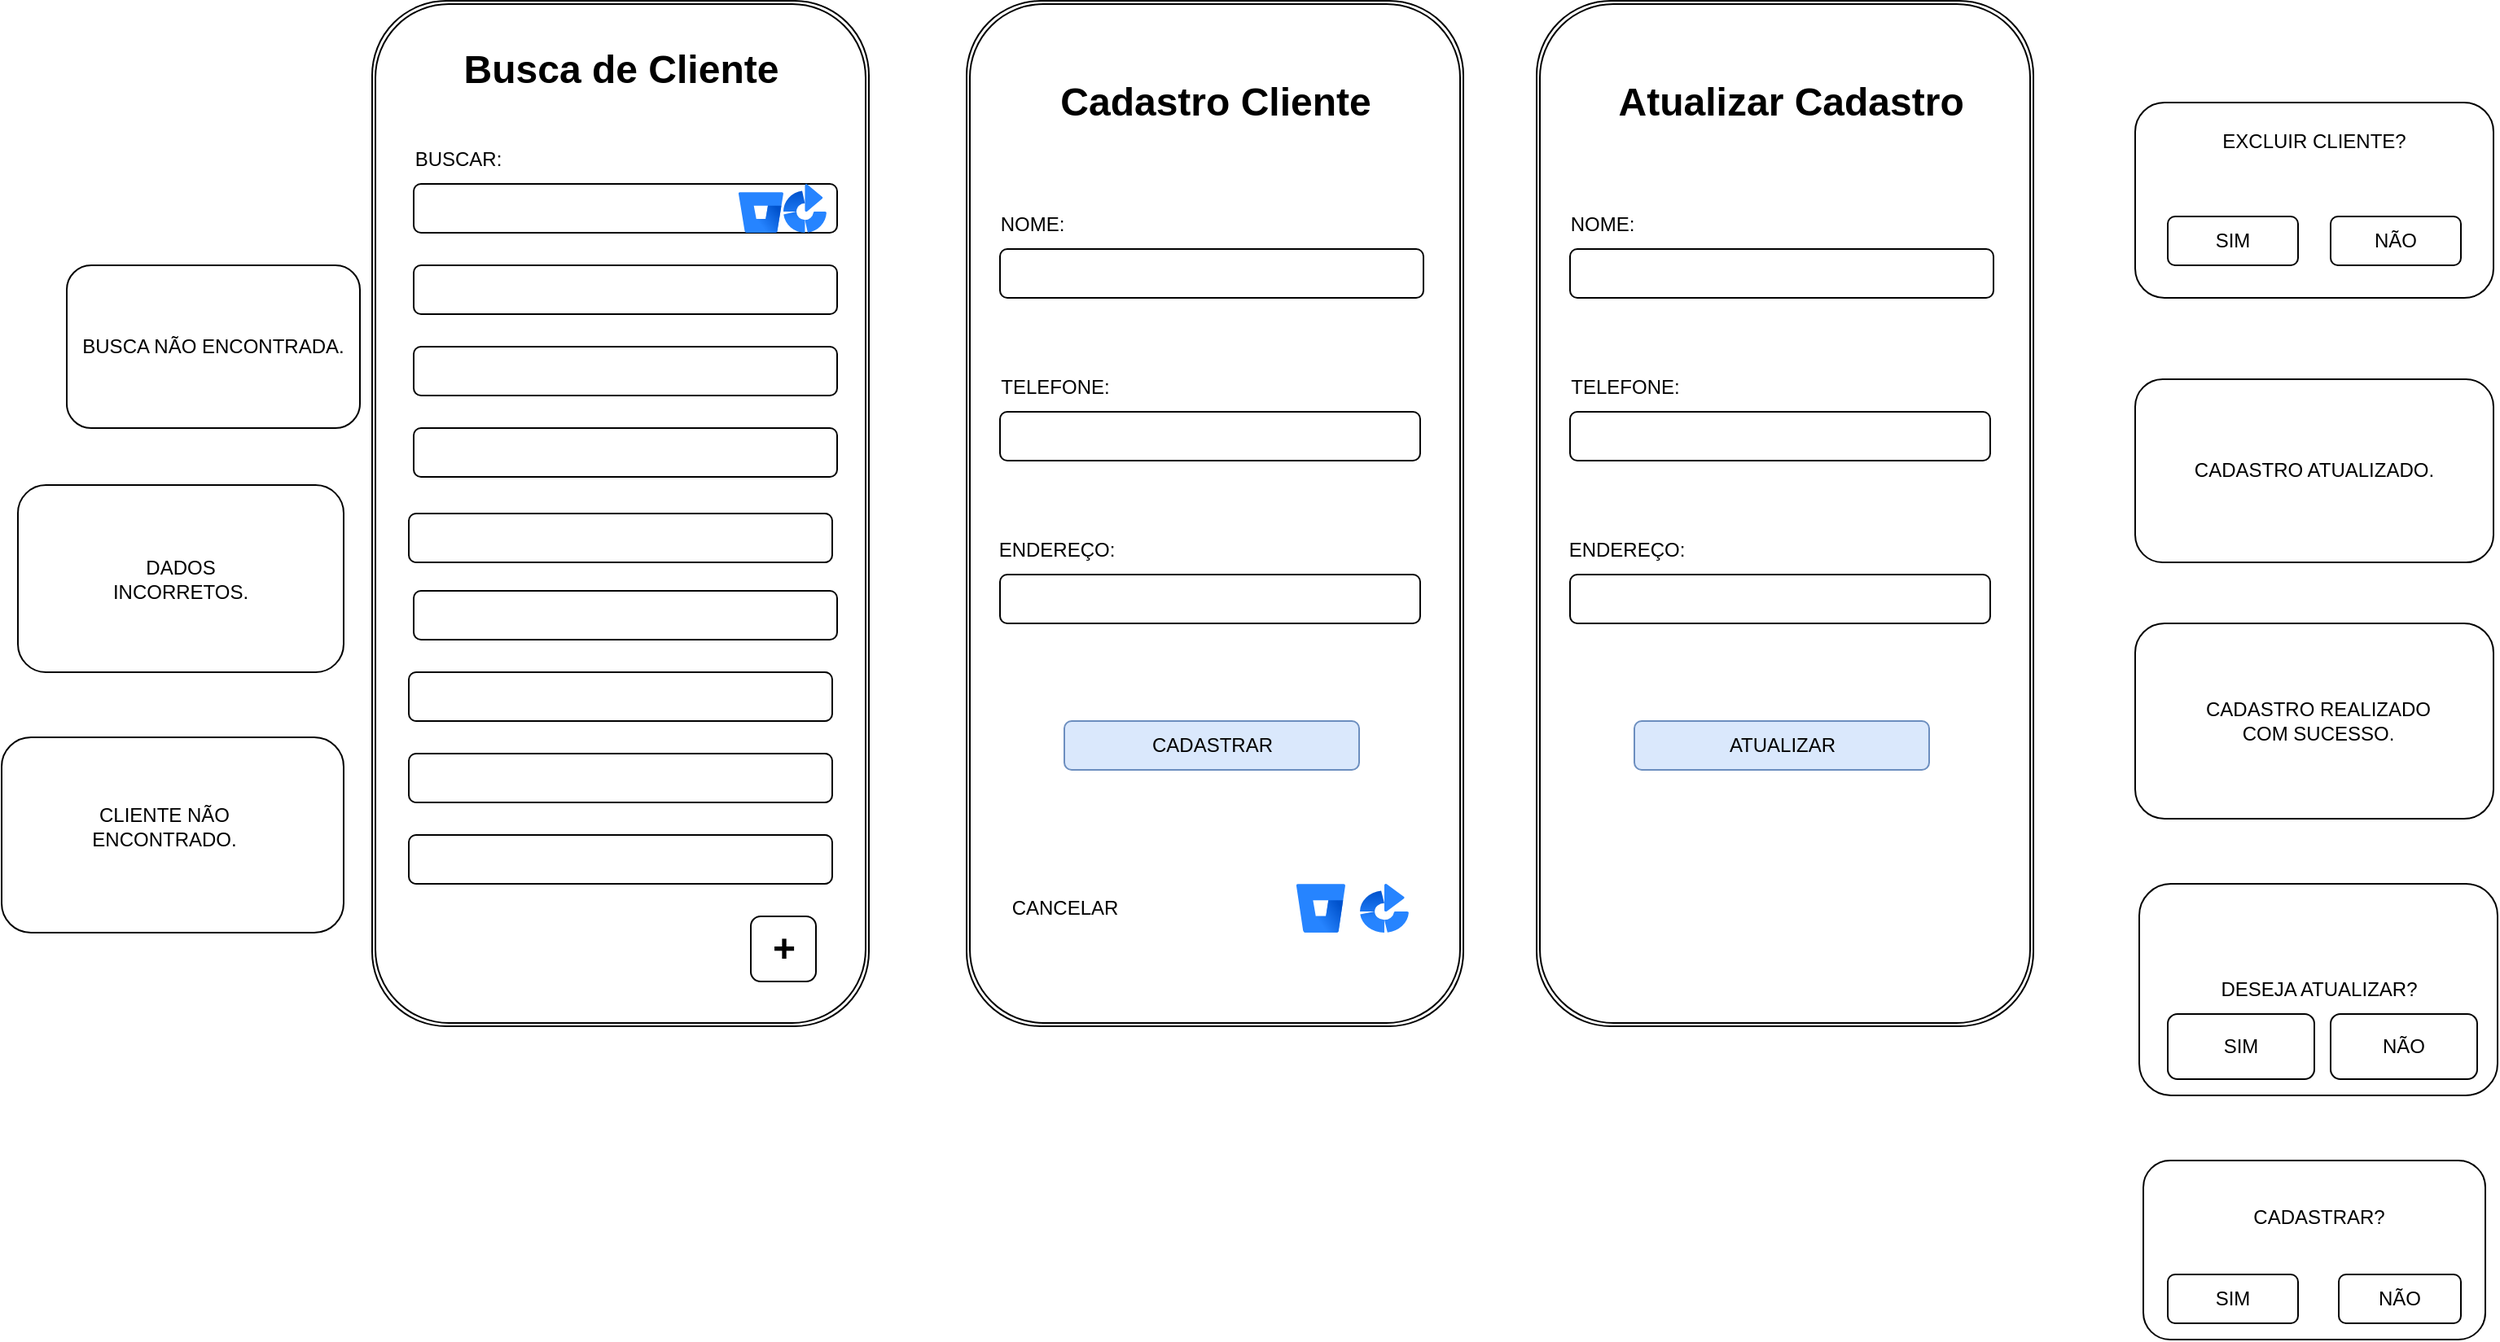 <mxfile version="24.4.13" type="device" pages="6">
  <diagram id="MPCjucIjYPjaMe1rTaf6" name="Página-1">
    <mxGraphModel dx="3558" dy="1043" grid="1" gridSize="10" guides="1" tooltips="1" connect="1" arrows="1" fold="1" page="1" pageScale="1" pageWidth="827" pageHeight="1169" math="0" shadow="0">
      <root>
        <mxCell id="0" />
        <mxCell id="1" parent="0" />
        <mxCell id="rPMoqe0fDh5TPPvU1n7Q-1" value="" style="shape=ext;double=1;rounded=1;whiteSpace=wrap;html=1;rotation=90;" parent="1" vertex="1">
          <mxGeometry x="-70" y="240" width="630" height="305" as="geometry" />
        </mxCell>
        <mxCell id="rPMoqe0fDh5TPPvU1n7Q-2" value="" style="rounded=1;whiteSpace=wrap;html=1;" parent="1" vertex="1">
          <mxGeometry x="113" y="230" width="260" height="30" as="geometry" />
        </mxCell>
        <mxCell id="rPMoqe0fDh5TPPvU1n7Q-3" value="NOME:" style="text;html=1;align=center;verticalAlign=middle;whiteSpace=wrap;rounded=0;" parent="1" vertex="1">
          <mxGeometry x="113" y="200" width="40" height="30" as="geometry" />
        </mxCell>
        <mxCell id="rPMoqe0fDh5TPPvU1n7Q-4" value="&amp;nbsp;Atualizar Cadastro" style="text;strokeColor=none;fillColor=none;html=1;fontSize=24;fontStyle=1;verticalAlign=middle;align=center;" parent="1" vertex="1">
          <mxGeometry x="195" y="120" width="100" height="40" as="geometry" />
        </mxCell>
        <mxCell id="rPMoqe0fDh5TPPvU1n7Q-5" value="" style="rounded=1;whiteSpace=wrap;html=1;" parent="1" vertex="1">
          <mxGeometry x="113" y="330" width="258" height="30" as="geometry" />
        </mxCell>
        <mxCell id="rPMoqe0fDh5TPPvU1n7Q-6" value="TELEFONE:" style="text;html=1;align=center;verticalAlign=middle;whiteSpace=wrap;rounded=0;" parent="1" vertex="1">
          <mxGeometry x="116.5" y="300" width="60" height="30" as="geometry" />
        </mxCell>
        <mxCell id="rPMoqe0fDh5TPPvU1n7Q-7" value="" style="rounded=1;whiteSpace=wrap;html=1;" parent="1" vertex="1">
          <mxGeometry x="113" y="430" width="258" height="30" as="geometry" />
        </mxCell>
        <mxCell id="rPMoqe0fDh5TPPvU1n7Q-8" value="ENDEREÇO:" style="text;html=1;align=center;verticalAlign=middle;whiteSpace=wrap;rounded=0;" parent="1" vertex="1">
          <mxGeometry x="113" y="400" width="70" height="30" as="geometry" />
        </mxCell>
        <mxCell id="rPMoqe0fDh5TPPvU1n7Q-11" value="ATUALIZAR" style="rounded=1;whiteSpace=wrap;html=1;fillColor=#dae8fc;strokeColor=#6c8ebf;" parent="1" vertex="1">
          <mxGeometry x="152.5" y="520" width="181" height="30" as="geometry" />
        </mxCell>
        <mxCell id="0v39kfsX4FrXRP3GG5Wf-1" value="EXCLUIR CLIENTE?&lt;div&gt;&lt;br&gt;&lt;/div&gt;&lt;div&gt;&lt;br&gt;&lt;/div&gt;&lt;div&gt;&lt;br&gt;&lt;/div&gt;&lt;div&gt;&lt;br&gt;&lt;/div&gt;&lt;div&gt;&lt;br&gt;&lt;/div&gt;" style="rounded=1;whiteSpace=wrap;html=1;" parent="1" vertex="1">
          <mxGeometry x="460" y="140" width="220" height="120" as="geometry" />
        </mxCell>
        <mxCell id="0v39kfsX4FrXRP3GG5Wf-2" value="SIM" style="rounded=1;whiteSpace=wrap;html=1;" parent="1" vertex="1">
          <mxGeometry x="480" y="210" width="80" height="30" as="geometry" />
        </mxCell>
        <mxCell id="0v39kfsX4FrXRP3GG5Wf-3" value="NÃO" style="rounded=1;whiteSpace=wrap;html=1;" parent="1" vertex="1">
          <mxGeometry x="580" y="210" width="80" height="30" as="geometry" />
        </mxCell>
        <mxCell id="Y8Gp_SCt69GLDGfQdgN2-1" value="" style="shape=ext;double=1;rounded=1;whiteSpace=wrap;html=1;rotation=90;" parent="1" vertex="1">
          <mxGeometry x="-420" y="240" width="630" height="305" as="geometry" />
        </mxCell>
        <mxCell id="Y8Gp_SCt69GLDGfQdgN2-2" value="" style="rounded=1;whiteSpace=wrap;html=1;" parent="1" vertex="1">
          <mxGeometry x="-237" y="230" width="260" height="30" as="geometry" />
        </mxCell>
        <mxCell id="Y8Gp_SCt69GLDGfQdgN2-3" value="NOME:" style="text;html=1;align=center;verticalAlign=middle;whiteSpace=wrap;rounded=0;" parent="1" vertex="1">
          <mxGeometry x="-237" y="200" width="40" height="30" as="geometry" />
        </mxCell>
        <mxCell id="Y8Gp_SCt69GLDGfQdgN2-4" value="Cadastro Cliente" style="text;strokeColor=none;fillColor=none;html=1;fontSize=24;fontStyle=1;verticalAlign=middle;align=center;" parent="1" vertex="1">
          <mxGeometry x="-155" y="120" width="100" height="40" as="geometry" />
        </mxCell>
        <mxCell id="Y8Gp_SCt69GLDGfQdgN2-5" value="" style="rounded=1;whiteSpace=wrap;html=1;" parent="1" vertex="1">
          <mxGeometry x="-237" y="330" width="258" height="30" as="geometry" />
        </mxCell>
        <mxCell id="Y8Gp_SCt69GLDGfQdgN2-6" value="TELEFONE:" style="text;html=1;align=center;verticalAlign=middle;whiteSpace=wrap;rounded=0;" parent="1" vertex="1">
          <mxGeometry x="-233.5" y="300" width="60" height="30" as="geometry" />
        </mxCell>
        <mxCell id="Y8Gp_SCt69GLDGfQdgN2-7" value="" style="rounded=1;whiteSpace=wrap;html=1;" parent="1" vertex="1">
          <mxGeometry x="-237" y="430" width="258" height="30" as="geometry" />
        </mxCell>
        <mxCell id="Y8Gp_SCt69GLDGfQdgN2-8" value="ENDEREÇO:" style="text;html=1;align=center;verticalAlign=middle;whiteSpace=wrap;rounded=0;" parent="1" vertex="1">
          <mxGeometry x="-237" y="400" width="70" height="30" as="geometry" />
        </mxCell>
        <mxCell id="Y8Gp_SCt69GLDGfQdgN2-9" value="" style="image;html=1;image=img/lib/atlassian/Bitbucket_Logo.svg;" parent="1" vertex="1">
          <mxGeometry x="-55" y="620" width="30" height="30" as="geometry" />
        </mxCell>
        <mxCell id="Y8Gp_SCt69GLDGfQdgN2-10" value="" style="image;html=1;image=img/lib/atlassian/Bamboo_Logo.svg;" parent="1" vertex="1">
          <mxGeometry x="-16" y="620" width="30" height="30" as="geometry" />
        </mxCell>
        <mxCell id="Y8Gp_SCt69GLDGfQdgN2-11" value="CADASTRAR" style="rounded=1;whiteSpace=wrap;html=1;fillColor=#dae8fc;strokeColor=#6c8ebf;" parent="1" vertex="1">
          <mxGeometry x="-197.5" y="520" width="181" height="30" as="geometry" />
        </mxCell>
        <mxCell id="9HxwdpnLNPzM95kvkKmC-1" value="" style="shape=ext;double=1;rounded=1;whiteSpace=wrap;html=1;rotation=90;" parent="1" vertex="1">
          <mxGeometry x="-785" y="240" width="630" height="305" as="geometry" />
        </mxCell>
        <mxCell id="9HxwdpnLNPzM95kvkKmC-2" value="" style="rounded=1;whiteSpace=wrap;html=1;" parent="1" vertex="1">
          <mxGeometry x="-597" y="190" width="260" height="30" as="geometry" />
        </mxCell>
        <mxCell id="9HxwdpnLNPzM95kvkKmC-3" value="BUSCAR:" style="text;html=1;align=center;verticalAlign=middle;whiteSpace=wrap;rounded=0;" parent="1" vertex="1">
          <mxGeometry x="-593.5" y="160" width="46.5" height="30" as="geometry" />
        </mxCell>
        <mxCell id="9HxwdpnLNPzM95kvkKmC-13" value="Busca de Cliente" style="text;strokeColor=none;fillColor=none;html=1;fontSize=24;fontStyle=1;verticalAlign=middle;align=center;" parent="1" vertex="1">
          <mxGeometry x="-520" y="100" width="100" height="40" as="geometry" />
        </mxCell>
        <mxCell id="PhrVsi8nFc-91EdD78nV-1" value="" style="rounded=1;whiteSpace=wrap;html=1;" parent="1" vertex="1">
          <mxGeometry x="460" y="310" width="220" height="112.5" as="geometry" />
        </mxCell>
        <mxCell id="PhrVsi8nFc-91EdD78nV-2" value="CADASTRO ATUALIZADO." style="text;html=1;align=center;verticalAlign=middle;whiteSpace=wrap;rounded=0;" parent="1" vertex="1">
          <mxGeometry x="485" y="351.25" width="170" height="30" as="geometry" />
        </mxCell>
        <mxCell id="PhrVsi8nFc-91EdD78nV-3" value="BUSCA NÃO ENCONTRADA." style="rounded=1;whiteSpace=wrap;html=1;" parent="1" vertex="1">
          <mxGeometry x="-810" y="240" width="180" height="100" as="geometry" />
        </mxCell>
        <mxCell id="PhrVsi8nFc-91EdD78nV-4" value="" style="rounded=1;whiteSpace=wrap;html=1;" parent="1" vertex="1">
          <mxGeometry x="460" y="460" width="220" height="120" as="geometry" />
        </mxCell>
        <mxCell id="PhrVsi8nFc-91EdD78nV-5" value="CADASTRO REALIZADO COM SUCESSO." style="text;html=1;align=center;verticalAlign=middle;whiteSpace=wrap;rounded=0;" parent="1" vertex="1">
          <mxGeometry x="495" y="500" width="155" height="40" as="geometry" />
        </mxCell>
        <mxCell id="j4g2MIqA9vjG7umstPgw-1" value="CANCELAR" style="text;html=1;align=center;verticalAlign=middle;whiteSpace=wrap;rounded=0;" parent="1" vertex="1">
          <mxGeometry x="-227" y="620" width="60" height="30" as="geometry" />
        </mxCell>
        <mxCell id="OJ0Ye9gWBK-vCZosdEpk-1" value="DESEJA ATUALIZAR?" style="rounded=1;whiteSpace=wrap;html=1;" parent="1" vertex="1">
          <mxGeometry x="462.5" y="620" width="220" height="130" as="geometry" />
        </mxCell>
        <mxCell id="JR8zXEGs36O_ESI3EkDn-2" value="" style="rounded=1;whiteSpace=wrap;html=1;" parent="1" vertex="1">
          <mxGeometry x="-597" y="240" width="260" height="30" as="geometry" />
        </mxCell>
        <mxCell id="JR8zXEGs36O_ESI3EkDn-3" value="" style="rounded=1;whiteSpace=wrap;html=1;" parent="1" vertex="1">
          <mxGeometry x="-597" y="290" width="260" height="30" as="geometry" />
        </mxCell>
        <mxCell id="JR8zXEGs36O_ESI3EkDn-4" value="" style="rounded=1;whiteSpace=wrap;html=1;" parent="1" vertex="1">
          <mxGeometry x="-597" y="340" width="260" height="30" as="geometry" />
        </mxCell>
        <mxCell id="JR8zXEGs36O_ESI3EkDn-5" value="" style="rounded=1;whiteSpace=wrap;html=1;" parent="1" vertex="1">
          <mxGeometry x="-600" y="392.5" width="260" height="30" as="geometry" />
        </mxCell>
        <mxCell id="JR8zXEGs36O_ESI3EkDn-6" value="" style="rounded=1;whiteSpace=wrap;html=1;" parent="1" vertex="1">
          <mxGeometry x="-597" y="440" width="260" height="30" as="geometry" />
        </mxCell>
        <mxCell id="JR8zXEGs36O_ESI3EkDn-7" value="" style="rounded=1;whiteSpace=wrap;html=1;" parent="1" vertex="1">
          <mxGeometry x="-600" y="490" width="260" height="30" as="geometry" />
        </mxCell>
        <mxCell id="JR8zXEGs36O_ESI3EkDn-8" value="" style="rounded=1;whiteSpace=wrap;html=1;" parent="1" vertex="1">
          <mxGeometry x="-600" y="540" width="260" height="30" as="geometry" />
        </mxCell>
        <mxCell id="JR8zXEGs36O_ESI3EkDn-9" value="" style="rounded=1;whiteSpace=wrap;html=1;" parent="1" vertex="1">
          <mxGeometry x="-600" y="590" width="260" height="30" as="geometry" />
        </mxCell>
        <mxCell id="JR8zXEGs36O_ESI3EkDn-16" value="" style="image;html=1;image=img/lib/atlassian/Bitbucket_Logo.svg;" parent="1" vertex="1">
          <mxGeometry x="-397.5" y="195" width="27.5" height="25" as="geometry" />
        </mxCell>
        <mxCell id="JR8zXEGs36O_ESI3EkDn-17" value="" style="image;html=1;image=img/lib/atlassian/Bamboo_Logo.svg;" parent="1" vertex="1">
          <mxGeometry x="-370" y="190" width="26.5" height="30" as="geometry" />
        </mxCell>
        <mxCell id="JR8zXEGs36O_ESI3EkDn-20" value="" style="rounded=1;whiteSpace=wrap;html=1;" parent="1" vertex="1">
          <mxGeometry x="-390" y="640" width="40" height="40" as="geometry" />
        </mxCell>
        <mxCell id="JR8zXEGs36O_ESI3EkDn-22" value="+" style="text;strokeColor=none;fillColor=none;html=1;fontSize=24;fontStyle=1;verticalAlign=middle;align=center;" parent="1" vertex="1">
          <mxGeometry x="-420" y="640" width="100" height="40" as="geometry" />
        </mxCell>
        <mxCell id="t5zf2m1HPol5iy9qWCx0-1" value="SIM" style="rounded=1;whiteSpace=wrap;html=1;" parent="1" vertex="1">
          <mxGeometry x="480" y="700" width="90" height="40" as="geometry" />
        </mxCell>
        <mxCell id="t5zf2m1HPol5iy9qWCx0-2" value="NÃO" style="rounded=1;whiteSpace=wrap;html=1;" parent="1" vertex="1">
          <mxGeometry x="580" y="700" width="90" height="40" as="geometry" />
        </mxCell>
        <mxCell id="wFaJtwRvImwpbCnxD08R-2" value="" style="rounded=1;whiteSpace=wrap;html=1;" vertex="1" parent="1">
          <mxGeometry x="-840" y="375" width="200" height="115" as="geometry" />
        </mxCell>
        <mxCell id="wFaJtwRvImwpbCnxD08R-3" value="DADOS INCORRETOS." style="text;html=1;align=center;verticalAlign=middle;whiteSpace=wrap;rounded=0;" vertex="1" parent="1">
          <mxGeometry x="-790" y="417.5" width="100" height="30" as="geometry" />
        </mxCell>
        <mxCell id="q3s9GVP7b-BNB3UgIoA6-2" value="" style="rounded=1;whiteSpace=wrap;html=1;" vertex="1" parent="1">
          <mxGeometry x="465" y="790" width="210" height="110" as="geometry" />
        </mxCell>
        <mxCell id="q3s9GVP7b-BNB3UgIoA6-3" value="CADASTRAR?" style="text;html=1;align=center;verticalAlign=middle;whiteSpace=wrap;rounded=0;" vertex="1" parent="1">
          <mxGeometry x="542.5" y="810" width="60" height="30" as="geometry" />
        </mxCell>
        <mxCell id="q3s9GVP7b-BNB3UgIoA6-4" value="SIM" style="rounded=1;whiteSpace=wrap;html=1;" vertex="1" parent="1">
          <mxGeometry x="480" y="860" width="80" height="30" as="geometry" />
        </mxCell>
        <mxCell id="q3s9GVP7b-BNB3UgIoA6-5" value="NÃO" style="rounded=1;whiteSpace=wrap;html=1;" vertex="1" parent="1">
          <mxGeometry x="585" y="860" width="75" height="30" as="geometry" />
        </mxCell>
        <mxCell id="KU90PV2Wc3T6P0cWijdQ-1" value="" style="rounded=1;whiteSpace=wrap;html=1;" vertex="1" parent="1">
          <mxGeometry x="-850" y="530" width="210" height="120" as="geometry" />
        </mxCell>
        <mxCell id="KU90PV2Wc3T6P0cWijdQ-2" value="CLIENTE NÃO ENCONTRADO." style="text;html=1;align=center;verticalAlign=middle;whiteSpace=wrap;rounded=0;" vertex="1" parent="1">
          <mxGeometry x="-810" y="570" width="120" height="30" as="geometry" />
        </mxCell>
      </root>
    </mxGraphModel>
  </diagram>
  <diagram id="GBEtd6n47fj9Yks62WEU" name="Página-6">
    <mxGraphModel dx="2255" dy="782" grid="1" gridSize="10" guides="1" tooltips="1" connect="1" arrows="1" fold="1" page="1" pageScale="1" pageWidth="827" pageHeight="1169" math="0" shadow="0">
      <root>
        <mxCell id="0" />
        <mxCell id="1" parent="0" />
        <mxCell id="H8xhrgFxDNXwT7kPt29d-1" value="" style="shape=ext;double=1;rounded=1;whiteSpace=wrap;html=1;rotation=90;" vertex="1" parent="1">
          <mxGeometry x="-420" y="240" width="630" height="305" as="geometry" />
        </mxCell>
        <mxCell id="H8xhrgFxDNXwT7kPt29d-2" value="" style="rounded=1;whiteSpace=wrap;html=1;" vertex="1" parent="1">
          <mxGeometry x="-235" y="290" width="260" height="30" as="geometry" />
        </mxCell>
        <mxCell id="H8xhrgFxDNXwT7kPt29d-3" value="NOME:" style="text;html=1;align=center;verticalAlign=middle;whiteSpace=wrap;rounded=0;" vertex="1" parent="1">
          <mxGeometry x="-235.5" y="260" width="40" height="30" as="geometry" />
        </mxCell>
        <mxCell id="H8xhrgFxDNXwT7kPt29d-4" value="Cadastro Unidade" style="text;strokeColor=none;fillColor=none;html=1;fontSize=24;fontStyle=1;verticalAlign=middle;align=center;" vertex="1" parent="1">
          <mxGeometry x="-155" y="110" width="100" height="40" as="geometry" />
        </mxCell>
        <mxCell id="H8xhrgFxDNXwT7kPt29d-9" value="" style="image;html=1;image=img/lib/atlassian/Bitbucket_Logo.svg;" vertex="1" parent="1">
          <mxGeometry x="-55" y="620" width="30" height="30" as="geometry" />
        </mxCell>
        <mxCell id="H8xhrgFxDNXwT7kPt29d-10" value="" style="image;html=1;image=img/lib/atlassian/Bamboo_Logo.svg;" vertex="1" parent="1">
          <mxGeometry x="-16" y="620" width="30" height="30" as="geometry" />
        </mxCell>
        <mxCell id="H8xhrgFxDNXwT7kPt29d-11" value="CADASTRAR" style="rounded=1;whiteSpace=wrap;html=1;fillColor=#dae8fc;strokeColor=#6c8ebf;" vertex="1" parent="1">
          <mxGeometry x="-195.5" y="500" width="181" height="30" as="geometry" />
        </mxCell>
        <mxCell id="H8xhrgFxDNXwT7kPt29d-12" value="CANCELAR" style="text;html=1;align=center;verticalAlign=middle;whiteSpace=wrap;rounded=0;" vertex="1" parent="1">
          <mxGeometry x="-227" y="620" width="60" height="30" as="geometry" />
        </mxCell>
        <mxCell id="O4ODmf_4IWcno2QsG2dA-1" value="" style="shape=ext;double=1;rounded=1;whiteSpace=wrap;html=1;" vertex="1" parent="1">
          <mxGeometry x="-5" y="250" width="30" height="30" as="geometry" />
        </mxCell>
        <mxCell id="B2NB1s_xIVGRQuzFQPb4-10" value="" style="edgeStyle=orthogonalEdgeStyle;rounded=0;orthogonalLoop=1;jettySize=auto;html=1;" edge="1" parent="1" source="O4ODmf_4IWcno2QsG2dA-2" target="B2NB1s_xIVGRQuzFQPb4-4">
          <mxGeometry relative="1" as="geometry" />
        </mxCell>
        <mxCell id="O4ODmf_4IWcno2QsG2dA-2" value="+" style="text;strokeColor=none;fillColor=none;html=1;fontSize=24;fontStyle=1;verticalAlign=middle;align=center;" vertex="1" parent="1">
          <mxGeometry x="-5" y="245" width="30" height="40" as="geometry" />
        </mxCell>
        <mxCell id="yXGbPBZFv868KabP4NMu-1" value="" style="rounded=1;whiteSpace=wrap;html=1;" vertex="1" parent="1">
          <mxGeometry x="-470" y="110" width="200" height="115" as="geometry" />
        </mxCell>
        <mxCell id="yXGbPBZFv868KabP4NMu-2" value="DADOS INCORRETOS." style="text;html=1;align=center;verticalAlign=middle;whiteSpace=wrap;rounded=0;" vertex="1" parent="1">
          <mxGeometry x="-420" y="152.5" width="100" height="30" as="geometry" />
        </mxCell>
        <mxCell id="hMT2P1VTwfguBcfwGF6--1" value="DESEJA ATUALIZAR?" style="rounded=1;whiteSpace=wrap;html=1;" vertex="1" parent="1">
          <mxGeometry x="70" y="380" width="220" height="140" as="geometry" />
        </mxCell>
        <mxCell id="hMT2P1VTwfguBcfwGF6--2" value="SIM" style="rounded=1;whiteSpace=wrap;html=1;fillColor=#dae8fc;strokeColor=#6c8ebf;" vertex="1" parent="1">
          <mxGeometry x="95" y="480" width="70" height="30" as="geometry" />
        </mxCell>
        <mxCell id="hMT2P1VTwfguBcfwGF6--3" value="NÃO" style="rounded=1;whiteSpace=wrap;html=1;fillColor=#dae8fc;strokeColor=#6c8ebf;" vertex="1" parent="1">
          <mxGeometry x="194" y="480" width="70" height="30" as="geometry" />
        </mxCell>
        <mxCell id="B2NB1s_xIVGRQuzFQPb4-1" value="" style="rounded=1;whiteSpace=wrap;html=1;" vertex="1" parent="1">
          <mxGeometry x="80" y="195" width="239" height="160" as="geometry" />
        </mxCell>
        <mxCell id="B2NB1s_xIVGRQuzFQPb4-2" value="ADICIONAR:" style="text;html=1;align=center;verticalAlign=middle;whiteSpace=wrap;rounded=0;" vertex="1" parent="1">
          <mxGeometry x="134.5" y="205" width="130" height="30" as="geometry" />
        </mxCell>
        <mxCell id="B2NB1s_xIVGRQuzFQPb4-3" value="" style="rounded=1;whiteSpace=wrap;html=1;" vertex="1" parent="1">
          <mxGeometry x="104.5" y="250" width="190" height="25" as="geometry" />
        </mxCell>
        <mxCell id="B2NB1s_xIVGRQuzFQPb4-4" value="" style="rounded=1;whiteSpace=wrap;html=1;fillColor=#dae8fc;strokeColor=#6c8ebf;" vertex="1" parent="1">
          <mxGeometry x="138.5" y="290" width="120" height="20" as="geometry" />
        </mxCell>
        <mxCell id="B2NB1s_xIVGRQuzFQPb4-5" value="" style="rounded=1;whiteSpace=wrap;html=1;fillColor=#dae8fc;strokeColor=#6c8ebf;" vertex="1" parent="1">
          <mxGeometry x="139.5" y="325" width="120" height="20" as="geometry" />
        </mxCell>
        <mxCell id="B2NB1s_xIVGRQuzFQPb4-6" value="ADICIONAR" style="text;html=1;align=center;verticalAlign=middle;whiteSpace=wrap;rounded=0;" vertex="1" parent="1">
          <mxGeometry x="168.5" y="285" width="60" height="30" as="geometry" />
        </mxCell>
        <mxCell id="B2NB1s_xIVGRQuzFQPb4-7" value="CANCELAR" style="text;html=1;align=center;verticalAlign=middle;whiteSpace=wrap;rounded=0;" vertex="1" parent="1">
          <mxGeometry x="170.5" y="320" width="60" height="30" as="geometry" />
        </mxCell>
        <mxCell id="Ghp38II4bRpnbcamfwAa-1" value="EXCLUIR PRODUTO?&lt;div&gt;&lt;br&gt;&lt;/div&gt;&lt;div&gt;&lt;br&gt;&lt;/div&gt;&lt;div&gt;&lt;br&gt;&lt;/div&gt;&lt;div&gt;&lt;br&gt;&lt;/div&gt;&lt;div&gt;&lt;br&gt;&lt;/div&gt;" style="rounded=1;whiteSpace=wrap;html=1;" vertex="1" parent="1">
          <mxGeometry x="70" y="560" width="220" height="120" as="geometry" />
        </mxCell>
        <mxCell id="Ghp38II4bRpnbcamfwAa-2" value="SIM" style="rounded=1;whiteSpace=wrap;html=1;fillColor=#dae8fc;strokeColor=#6c8ebf;" vertex="1" parent="1">
          <mxGeometry x="96" y="630" width="80" height="30" as="geometry" />
        </mxCell>
        <mxCell id="Ghp38II4bRpnbcamfwAa-3" value="NÃO" style="rounded=1;whiteSpace=wrap;html=1;fillColor=#dae8fc;strokeColor=#6c8ebf;" vertex="1" parent="1">
          <mxGeometry x="189" y="630" width="80" height="30" as="geometry" />
        </mxCell>
        <mxCell id="aehXar1zPIVHMrjCwS7J-1" value="" style="rounded=1;whiteSpace=wrap;html=1;" vertex="1" parent="1">
          <mxGeometry x="80" y="710" width="210" height="110" as="geometry" />
        </mxCell>
        <mxCell id="aehXar1zPIVHMrjCwS7J-2" value="CADASTRAR?" style="text;html=1;align=center;verticalAlign=middle;whiteSpace=wrap;rounded=0;" vertex="1" parent="1">
          <mxGeometry x="157.5" y="730" width="60" height="30" as="geometry" />
        </mxCell>
        <mxCell id="aehXar1zPIVHMrjCwS7J-3" value="SIM" style="rounded=1;whiteSpace=wrap;html=1;fillColor=#dae8fc;strokeColor=#6c8ebf;" vertex="1" parent="1">
          <mxGeometry x="95" y="780" width="80" height="30" as="geometry" />
        </mxCell>
        <mxCell id="aehXar1zPIVHMrjCwS7J-4" value="NÃO" style="rounded=1;whiteSpace=wrap;html=1;fillColor=#dae8fc;strokeColor=#6c8ebf;" vertex="1" parent="1">
          <mxGeometry x="200" y="780" width="75" height="30" as="geometry" />
        </mxCell>
      </root>
    </mxGraphModel>
  </diagram>
  <diagram id="b51eEwwXShiufHlauztZ" name="Página-2">
    <mxGraphModel dx="3558" dy="1043" grid="1" gridSize="10" guides="1" tooltips="1" connect="1" arrows="1" fold="1" page="1" pageScale="1" pageWidth="827" pageHeight="1169" math="0" shadow="0">
      <root>
        <mxCell id="0" />
        <mxCell id="1" parent="0" />
        <mxCell id="qthaCIu6Rd1F-Nfpj4W0-1" value="&lt;span style=&quot;color: rgba(0, 0, 0, 0); font-family: monospace; font-size: 0px; text-align: start; text-wrap: nowrap;&quot;&gt;%3CmxGraphModel%3E%3Croot%3E%3CmxCell%20id%3D%220%22%2F%3E%3CmxCell%20id%3D%221%22%20parent%3D%220%22%2F%3E%3CmxCell%20id%3D%222%22%20value%3D%22%22%20style%3D%22rounded%3D1%3BwhiteSpace%3Dwrap%3Bhtml%3D1%3B%22%20vertex%3D%221%22%20parent%3D%221%22%3E%3CmxGeometry%20x%3D%22278%22%20y%3D%22230%22%20width%3D%22260%22%20height%3D%2230%22%20as%3D%22geometry%22%2F%3E%3C%2FmxCell%3E%3C%2Froot%3E%3C%2FmxGraphModel%3E&lt;/span&gt;&lt;span style=&quot;color: rgba(0, 0, 0, 0); font-family: monospace; font-size: 0px; text-align: start; text-wrap: nowrap;&quot;&gt;%3CmxGraphModel%3E%3Croot%3E%3CmxCell%20id%3D%220%22%2F%3E%3CmxCell%20id%3D%221%22%20parent%3D%220%22%2F%3E%3CmxCell%20id%3D%222%22%20value%3D%22%22%20style%3D%22rounded%3D1%3BwhiteSpace%3Dwrap%3Bhtml%3D1%3B%22%20vertex%3D%221%22%20parent%3D%221%22%3E%3CmxGeometry%20x%3D%22278%22%20y%3D%22230%22%20width%3D%22260%22%20height%3D%2230%22%20as%3D%22geometry%22%2F%3E%3C%2FmxCell%3E%3C%2Froot%3E%3C%2FmxGraphModel%3E&lt;/span&gt;" style="shape=ext;double=1;rounded=1;whiteSpace=wrap;html=1;rotation=90;" parent="1" vertex="1">
          <mxGeometry x="-63" y="290" width="630" height="305" as="geometry" />
        </mxCell>
        <mxCell id="qthaCIu6Rd1F-Nfpj4W0-2" value="" style="rounded=1;whiteSpace=wrap;html=1;" parent="1" vertex="1">
          <mxGeometry x="122" y="240" width="260" height="30" as="geometry" />
        </mxCell>
        <mxCell id="qthaCIu6Rd1F-Nfpj4W0-3" value="NOME CLIENTE:" style="text;html=1;align=center;verticalAlign=middle;whiteSpace=wrap;rounded=0;" parent="1" vertex="1">
          <mxGeometry x="119" y="220" width="100" height="20" as="geometry" />
        </mxCell>
        <mxCell id="qthaCIu6Rd1F-Nfpj4W0-4" value="Atualizar Pedido" style="text;strokeColor=none;fillColor=none;html=1;fontSize=24;fontStyle=1;verticalAlign=middle;align=center;" parent="1" vertex="1">
          <mxGeometry x="202" y="140" width="100" height="40" as="geometry" />
        </mxCell>
        <mxCell id="qthaCIu6Rd1F-Nfpj4W0-6" value="QUANTIDADE:" style="text;html=1;align=center;verticalAlign=middle;whiteSpace=wrap;rounded=0;" parent="1" vertex="1">
          <mxGeometry x="141" y="290" width="44" height="20" as="geometry" />
        </mxCell>
        <mxCell id="qthaCIu6Rd1F-Nfpj4W0-7" value="" style="rounded=1;whiteSpace=wrap;html=1;" parent="1" vertex="1">
          <mxGeometry x="121" y="380" width="261" height="30" as="geometry" />
        </mxCell>
        <mxCell id="qthaCIu6Rd1F-Nfpj4W0-8" value="VALOR:" style="text;html=1;align=center;verticalAlign=middle;whiteSpace=wrap;rounded=0;" parent="1" vertex="1">
          <mxGeometry x="111" y="350" width="70" height="30" as="geometry" />
        </mxCell>
        <mxCell id="qthaCIu6Rd1F-Nfpj4W0-11" value="ATUALIZAR" style="rounded=1;whiteSpace=wrap;html=1;fillColor=#dae8fc;strokeColor=#6c8ebf;" parent="1" vertex="1">
          <mxGeometry x="161.5" y="690" width="181" height="30" as="geometry" />
        </mxCell>
        <mxCell id="qthaCIu6Rd1F-Nfpj4W0-24" value="" style="rounded=1;whiteSpace=wrap;html=1;" parent="1" vertex="1">
          <mxGeometry x="122" y="310" width="260" height="30" as="geometry" />
        </mxCell>
        <mxCell id="qthaCIu6Rd1F-Nfpj4W0-27" value="" style="rounded=1;whiteSpace=wrap;html=1;" parent="1" vertex="1">
          <mxGeometry x="122" y="450" width="260" height="30" as="geometry" />
        </mxCell>
        <mxCell id="qthaCIu6Rd1F-Nfpj4W0-28" value="DESCONTO:" style="text;html=1;align=center;verticalAlign=middle;whiteSpace=wrap;rounded=0;" parent="1" vertex="1">
          <mxGeometry x="111" y="420" width="100" height="30" as="geometry" />
        </mxCell>
        <mxCell id="qthaCIu6Rd1F-Nfpj4W0-29" value="" style="rounded=1;whiteSpace=wrap;html=1;" parent="1" vertex="1">
          <mxGeometry x="122" y="520" width="260" height="30" as="geometry" />
        </mxCell>
        <mxCell id="qthaCIu6Rd1F-Nfpj4W0-30" value="PRAZO:" style="text;html=1;align=center;verticalAlign=middle;whiteSpace=wrap;rounded=0;" parent="1" vertex="1">
          <mxGeometry x="119" y="500" width="60" height="20" as="geometry" />
        </mxCell>
        <mxCell id="qthaCIu6Rd1F-Nfpj4W0-34" value="" style="rounded=1;whiteSpace=wrap;html=1;" parent="1" vertex="1">
          <mxGeometry x="270" y="630" width="120" height="30" as="geometry" />
        </mxCell>
        <mxCell id="qthaCIu6Rd1F-Nfpj4W0-35" value="TOTAL:" style="text;html=1;align=center;verticalAlign=middle;whiteSpace=wrap;rounded=0;" parent="1" vertex="1">
          <mxGeometry x="210" y="630" width="60" height="30" as="geometry" />
        </mxCell>
        <mxCell id="skCOWzj_9UNvrqgEBTrp-1" value="EXCLUIR PEDIDO?&lt;div&gt;&lt;br&gt;&lt;/div&gt;&lt;div&gt;&lt;br&gt;&lt;/div&gt;&lt;div&gt;&lt;br&gt;&lt;/div&gt;&lt;div&gt;&lt;br&gt;&lt;/div&gt;&lt;div&gt;&lt;br&gt;&lt;/div&gt;" style="rounded=1;whiteSpace=wrap;html=1;" parent="1" vertex="1">
          <mxGeometry x="432.5" y="140" width="220" height="120" as="geometry" />
        </mxCell>
        <mxCell id="skCOWzj_9UNvrqgEBTrp-2" value="SIM" style="rounded=1;whiteSpace=wrap;html=1;" parent="1" vertex="1">
          <mxGeometry x="450" y="200" width="80" height="30" as="geometry" />
        </mxCell>
        <mxCell id="skCOWzj_9UNvrqgEBTrp-4" value="NÃO" style="rounded=1;whiteSpace=wrap;html=1;" parent="1" vertex="1">
          <mxGeometry x="550" y="200" width="80" height="30" as="geometry" />
        </mxCell>
        <mxCell id="7hrHsCO3Fn9igm-hcmO6-1" value="&lt;span style=&quot;color: rgba(0, 0, 0, 0); font-family: monospace; font-size: 0px; text-align: start; text-wrap: nowrap;&quot;&gt;%3CmxGraphModel%3E%3Croot%3E%3CmxCell%20id%3D%220%22%2F%3E%3CmxCell%20id%3D%221%22%20parent%3D%220%22%2F%3E%3CmxCell%20id%3D%222%22%20value%3D%22%22%20style%3D%22rounded%3D1%3BwhiteSpace%3Dwrap%3Bhtml%3D1%3B%22%20vertex%3D%221%22%20parent%3D%221%22%3E%3CmxGeometry%20x%3D%22278%22%20y%3D%22230%22%20width%3D%22260%22%20height%3D%2230%22%20as%3D%22geometry%22%2F%3E%3C%2FmxCell%3E%3C%2Froot%3E%3C%2FmxGraphModel%3E&lt;/span&gt;&lt;span style=&quot;color: rgba(0, 0, 0, 0); font-family: monospace; font-size: 0px; text-align: start; text-wrap: nowrap;&quot;&gt;%3CmxGraphModel%3E%3Croot%3E%3CmxCell%20id%3D%220%22%2F%3E%3CmxCell%20id%3D%221%22%20parent%3D%220%22%2F%3E%3CmxCell%20id%3D%222%22%20value%3D%22%22%20style%3D%22rounded%3D1%3BwhiteSpace%3Dwrap%3Bhtml%3D1%3B%22%20vertex%3D%221%22%20parent%3D%221%22%3E%3CmxGeometry%20x%3D%22278%22%20y%3D%22230%22%20width%3D%22260%22%20height%3D%2230%22%20as%3D%22geometry%22%2F%3E%3C%2FmxCell%3E%3C%2Froot%3E%3C%2FmxGraphModel%3E&lt;/span&gt;" style="shape=ext;double=1;rounded=1;whiteSpace=wrap;html=1;rotation=90;" parent="1" vertex="1">
          <mxGeometry x="-414" y="287.5" width="630" height="305" as="geometry" />
        </mxCell>
        <mxCell id="7hrHsCO3Fn9igm-hcmO6-2" value="" style="rounded=1;whiteSpace=wrap;html=1;" parent="1" vertex="1">
          <mxGeometry x="-230.5" y="220" width="260" height="30" as="geometry" />
        </mxCell>
        <mxCell id="7hrHsCO3Fn9igm-hcmO6-3" value="NOME CLIENTE:" style="text;html=1;align=center;verticalAlign=middle;whiteSpace=wrap;rounded=0;" parent="1" vertex="1">
          <mxGeometry x="-229" y="200" width="100" height="20" as="geometry" />
        </mxCell>
        <mxCell id="7hrHsCO3Fn9igm-hcmO6-4" value="Cadastro Pedido" style="text;strokeColor=none;fillColor=none;html=1;fontSize=24;fontStyle=1;verticalAlign=middle;align=center;" parent="1" vertex="1">
          <mxGeometry x="-149" y="145" width="100" height="40" as="geometry" />
        </mxCell>
        <mxCell id="7hrHsCO3Fn9igm-hcmO6-5" value="UNIDADE DE MEDIDA:" style="text;html=1;align=center;verticalAlign=middle;whiteSpace=wrap;rounded=0;" parent="1" vertex="1">
          <mxGeometry x="-230.5" y="340" width="140" height="20" as="geometry" />
        </mxCell>
        <mxCell id="7hrHsCO3Fn9igm-hcmO6-6" value="" style="rounded=1;whiteSpace=wrap;html=1;" parent="1" vertex="1">
          <mxGeometry x="-230" y="427.5" width="261" height="30" as="geometry" />
        </mxCell>
        <mxCell id="7hrHsCO3Fn9igm-hcmO6-7" value="VALOR:" style="text;html=1;align=center;verticalAlign=middle;whiteSpace=wrap;rounded=0;" parent="1" vertex="1">
          <mxGeometry x="-238" y="397.5" width="70" height="30" as="geometry" />
        </mxCell>
        <mxCell id="7hrHsCO3Fn9igm-hcmO6-8" value="" style="image;html=1;image=img/lib/atlassian/Bamboo_Logo.svg;" parent="1" vertex="1">
          <mxGeometry x="-10" y="720" width="30" height="30" as="geometry" />
        </mxCell>
        <mxCell id="7hrHsCO3Fn9igm-hcmO6-9" value="CADASTRAR" style="rounded=1;whiteSpace=wrap;html=1;fillColor=#dae8fc;strokeColor=#6c8ebf;" parent="1" vertex="1">
          <mxGeometry x="-191" y="670" width="181" height="30" as="geometry" />
        </mxCell>
        <mxCell id="7hrHsCO3Fn9igm-hcmO6-10" value="" style="rounded=1;whiteSpace=wrap;html=1;" parent="1" vertex="1">
          <mxGeometry x="-229" y="360" width="260" height="30" as="geometry" />
        </mxCell>
        <mxCell id="7hrHsCO3Fn9igm-hcmO6-11" value="" style="rounded=1;whiteSpace=wrap;html=1;" parent="1" vertex="1">
          <mxGeometry x="-229" y="500" width="260" height="30" as="geometry" />
        </mxCell>
        <mxCell id="7hrHsCO3Fn9igm-hcmO6-12" value="DESCONTO:" style="text;html=1;align=center;verticalAlign=middle;whiteSpace=wrap;rounded=0;" parent="1" vertex="1">
          <mxGeometry x="-240" y="475" width="100" height="30" as="geometry" />
        </mxCell>
        <mxCell id="7hrHsCO3Fn9igm-hcmO6-13" value="" style="rounded=1;whiteSpace=wrap;html=1;" parent="1" vertex="1">
          <mxGeometry x="-229" y="565" width="260" height="30" as="geometry" />
        </mxCell>
        <mxCell id="7hrHsCO3Fn9igm-hcmO6-14" value="PRAZO:" style="text;html=1;align=center;verticalAlign=middle;whiteSpace=wrap;rounded=0;" parent="1" vertex="1">
          <mxGeometry x="-230" y="542.5" width="60" height="20" as="geometry" />
        </mxCell>
        <mxCell id="7hrHsCO3Fn9igm-hcmO6-15" value="" style="image;html=1;image=img/lib/atlassian/Bitbucket_Logo.svg;" parent="1" vertex="1">
          <mxGeometry x="-50" y="720" width="31" height="30" as="geometry" />
        </mxCell>
        <mxCell id="7hrHsCO3Fn9igm-hcmO6-16" value="" style="rounded=1;whiteSpace=wrap;html=1;" parent="1" vertex="1">
          <mxGeometry x="-79.5" y="610" width="120" height="30" as="geometry" />
        </mxCell>
        <mxCell id="7hrHsCO3Fn9igm-hcmO6-17" value="TOTAL:" style="text;html=1;align=center;verticalAlign=middle;whiteSpace=wrap;rounded=0;" parent="1" vertex="1">
          <mxGeometry x="-139.5" y="610" width="60" height="30" as="geometry" />
        </mxCell>
        <mxCell id="5fIgG-eNXw3wHDYJX3oT-1" value="" style="shape=ext;double=1;rounded=1;whiteSpace=wrap;html=1;rotation=90;" parent="1" vertex="1">
          <mxGeometry x="-770" y="290" width="630" height="305" as="geometry" />
        </mxCell>
        <mxCell id="5fIgG-eNXw3wHDYJX3oT-2" value="" style="rounded=1;whiteSpace=wrap;html=1;" parent="1" vertex="1">
          <mxGeometry x="-582" y="240" width="260" height="30" as="geometry" />
        </mxCell>
        <mxCell id="5fIgG-eNXw3wHDYJX3oT-3" value="BUSCAR:" style="text;html=1;align=center;verticalAlign=middle;whiteSpace=wrap;rounded=0;" parent="1" vertex="1">
          <mxGeometry x="-578.5" y="210" width="46.5" height="30" as="geometry" />
        </mxCell>
        <mxCell id="5fIgG-eNXw3wHDYJX3oT-4" value="Busca de Pedido" style="text;strokeColor=none;fillColor=none;html=1;fontSize=24;fontStyle=1;verticalAlign=middle;align=center;" parent="1" vertex="1">
          <mxGeometry x="-505" y="150" width="100" height="40" as="geometry" />
        </mxCell>
        <mxCell id="VG360DKVsklPtF-1lQfE-3" value="MODELO/MARCA:" style="text;html=1;align=center;verticalAlign=middle;whiteSpace=wrap;rounded=0;" parent="1" vertex="1">
          <mxGeometry x="151" y="562.5" width="60" height="30" as="geometry" />
        </mxCell>
        <mxCell id="VG360DKVsklPtF-1lQfE-4" value="" style="rounded=1;whiteSpace=wrap;html=1;" parent="1" vertex="1">
          <mxGeometry x="122" y="587.5" width="260" height="30" as="geometry" />
        </mxCell>
        <mxCell id="0nvnot6GaPvWNSFrF9XZ-1" value="" style="image;html=1;image=img/lib/atlassian/Bitbucket_Logo.svg;" parent="1" vertex="1">
          <mxGeometry x="-386" y="240" width="32" height="30" as="geometry" />
        </mxCell>
        <mxCell id="0nvnot6GaPvWNSFrF9XZ-2" value="" style="image;html=1;image=img/lib/atlassian/Bamboo_Logo.svg;" parent="1" vertex="1">
          <mxGeometry x="-354" y="240" width="30" height="30" as="geometry" />
        </mxCell>
        <mxCell id="s_zZctf44ApTEgr3rxLr-1" value="" style="rounded=1;whiteSpace=wrap;html=1;" parent="1" vertex="1">
          <mxGeometry x="437.5" y="675" width="220" height="112.5" as="geometry" />
        </mxCell>
        <mxCell id="s_zZctf44ApTEgr3rxLr-2" value="PEDIDO ATUALIZADO." style="text;html=1;align=center;verticalAlign=middle;whiteSpace=wrap;rounded=0;" parent="1" vertex="1">
          <mxGeometry x="465" y="705" width="170" height="30" as="geometry" />
        </mxCell>
        <mxCell id="P8DhjZnSs3bwvQia5A7m-1" value="" style="rounded=1;whiteSpace=wrap;html=1;" parent="1" vertex="1">
          <mxGeometry x="432.5" y="330" width="220" height="120" as="geometry" />
        </mxCell>
        <mxCell id="P8DhjZnSs3bwvQia5A7m-2" value="CADASTRO REALIZADO COM SUCESSO." style="text;html=1;align=center;verticalAlign=middle;whiteSpace=wrap;rounded=0;" parent="1" vertex="1">
          <mxGeometry x="467.5" y="370" width="155" height="40" as="geometry" />
        </mxCell>
        <mxCell id="aAaVYgw9E5NSkq3bx9yU-1" value="BUSCA NÃO ENCONTRADA." style="rounded=1;whiteSpace=wrap;html=1;" parent="1" vertex="1">
          <mxGeometry x="-810" y="240" width="180" height="100" as="geometry" />
        </mxCell>
        <mxCell id="vEACCtxcLIjWPWNtxTVD-1" value="" style="rounded=1;whiteSpace=wrap;html=1;" parent="1" vertex="1">
          <mxGeometry x="435" y="490" width="220" height="130" as="geometry" />
        </mxCell>
        <mxCell id="b4GNDB-fLGS2dYjRt_Fo-4" value="" style="rounded=1;whiteSpace=wrap;html=1;" parent="1" vertex="1">
          <mxGeometry x="-585" y="295" width="260" height="30" as="geometry" />
        </mxCell>
        <mxCell id="b4GNDB-fLGS2dYjRt_Fo-5" value="" style="rounded=1;whiteSpace=wrap;html=1;" parent="1" vertex="1">
          <mxGeometry x="-584" y="345" width="260" height="30" as="geometry" />
        </mxCell>
        <mxCell id="b4GNDB-fLGS2dYjRt_Fo-6" value="" style="rounded=1;whiteSpace=wrap;html=1;" parent="1" vertex="1">
          <mxGeometry x="-585" y="392.5" width="260" height="30" as="geometry" />
        </mxCell>
        <mxCell id="b4GNDB-fLGS2dYjRt_Fo-7" value="" style="rounded=1;whiteSpace=wrap;html=1;" parent="1" vertex="1">
          <mxGeometry x="-584" y="450" width="260" height="30" as="geometry" />
        </mxCell>
        <mxCell id="b4GNDB-fLGS2dYjRt_Fo-8" value="" style="rounded=1;whiteSpace=wrap;html=1;" parent="1" vertex="1">
          <mxGeometry x="-585" y="500" width="260" height="30" as="geometry" />
        </mxCell>
        <mxCell id="b4GNDB-fLGS2dYjRt_Fo-9" value="" style="rounded=1;whiteSpace=wrap;html=1;" parent="1" vertex="1">
          <mxGeometry x="-585" y="557.5" width="260" height="30" as="geometry" />
        </mxCell>
        <mxCell id="b4GNDB-fLGS2dYjRt_Fo-10" value="" style="rounded=1;whiteSpace=wrap;html=1;" parent="1" vertex="1">
          <mxGeometry x="-585" y="610" width="260" height="30" as="geometry" />
        </mxCell>
        <mxCell id="b4GNDB-fLGS2dYjRt_Fo-11" value="" style="rounded=1;whiteSpace=wrap;html=1;" parent="1" vertex="1">
          <mxGeometry x="-365" y="680" width="40" height="30" as="geometry" />
        </mxCell>
        <mxCell id="b4GNDB-fLGS2dYjRt_Fo-12" value="+" style="text;strokeColor=none;fillColor=none;html=1;fontSize=24;fontStyle=1;verticalAlign=middle;align=center;" parent="1" vertex="1">
          <mxGeometry x="-395" y="675" width="100" height="40" as="geometry" />
        </mxCell>
        <mxCell id="DBwejRcCgsGfdlQfVmeB-1" value="SIM" style="rounded=1;whiteSpace=wrap;html=1;" parent="1" vertex="1">
          <mxGeometry x="455" y="572.5" width="80" height="40" as="geometry" />
        </mxCell>
        <mxCell id="DBwejRcCgsGfdlQfVmeB-2" value="NÃO" style="rounded=1;whiteSpace=wrap;html=1;" parent="1" vertex="1">
          <mxGeometry x="555" y="572.5" width="80" height="40" as="geometry" />
        </mxCell>
        <mxCell id="pu1DZQXVh5DpkpOn9VFl-5" value="" style="rounded=1;whiteSpace=wrap;html=1;" parent="1" vertex="1">
          <mxGeometry x="-230.5" y="295" width="260" height="30" as="geometry" />
        </mxCell>
        <mxCell id="pu1DZQXVh5DpkpOn9VFl-8" value="PRODUTO:" style="text;html=1;align=center;verticalAlign=middle;whiteSpace=wrap;rounded=0;" parent="1" vertex="1">
          <mxGeometry x="-229" y="265" width="60" height="30" as="geometry" />
        </mxCell>
        <mxCell id="PaXBs-9tx6aPztr_iZiF-1" value="" style="rounded=1;whiteSpace=wrap;html=1;" vertex="1" parent="1">
          <mxGeometry x="-840" y="375" width="200" height="115" as="geometry" />
        </mxCell>
        <mxCell id="PaXBs-9tx6aPztr_iZiF-2" value="DADOS INCORRETOS." style="text;html=1;align=center;verticalAlign=middle;whiteSpace=wrap;rounded=0;" vertex="1" parent="1">
          <mxGeometry x="-790" y="417.5" width="100" height="30" as="geometry" />
        </mxCell>
        <mxCell id="DgX8T9DGXLkuaQEronAw-1" value="DESEJA ATUALIZAR?" style="text;html=1;align=center;verticalAlign=middle;whiteSpace=wrap;rounded=0;" vertex="1" parent="1">
          <mxGeometry x="492.5" y="512.5" width="110" height="30" as="geometry" />
        </mxCell>
        <mxCell id="LYBMzn9hRQLHdL9erat_-1" value="&lt;span style=&quot;color: rgba(0, 0, 0, 0); font-family: monospace; font-size: 0px; text-align: start; text-wrap: nowrap;&quot;&gt;%3CmxGraphModel%3E%3Croot%3E%3CmxCell%20id%3D%220%22%2F%3E%3CmxCell%20id%3D%221%22%20parent%3D%220%22%2F%3E%3CmxCell%20id%3D%222%22%20value%3D%22%22%20style%3D%22html%3D1%3Bshadow%3D0%3Bdashed%3D0%3Balign%3Dcenter%3BverticalAlign%3Dmiddle%3Bshape%3Dmxgraph.arrows2.arrow%3Bdy%3D0.56%3Bdx%3D13.01%3Bnotch%3D0%3Brotation%3D90%3BstrokeColor%3D%23314354%3BfillColor%3D%23647687%3BfontColor%3D%23ffffff%3B%22%20vertex%3D%221%22%20parent%3D%221%22%3E%3CmxGeometry%20x%3D%221.51%22%20y%3D%22471.08%22%20width%3D%2213.35%22%20height%3D%2221.85%22%20as%3D%22geometry%22%2F%3E%3C%2FmxCell%3E%3C%2Froot%3E%3C%2FmxGraphModel%3E&lt;/span&gt;&lt;span style=&quot;color: rgba(0, 0, 0, 0); font-family: monospace; font-size: 0px; text-align: start; text-wrap: nowrap;&quot;&gt;%3CmxGraphModel%3E%3Croot%3E%3CmxCell%20id%3D%220%22%2F%3E%3CmxCell%20id%3D%221%22%20parent%3D%220%22%2F%3E%3CmxCell%20id%3D%222%22%20value%3D%22%22%20style%3D%22html%3D1%3Bshadow%3D0%3Bdashed%3D0%3Balign%3Dcenter%3BverticalAlign%3Dmiddle%3Bshape%3Dmxgraph.arrows2.arrow%3Bdy%3D0.56%3Bdx%3D13.01%3Bnotch%3D0%3Brotation%3D90%3BstrokeColor%3D%23314354%3BfillColor%3D%23647687%3BfontColor%3D%23ffffff%3B%22%20vertex%3D%221%22%20parent%3D%221%22%3E%3CmxGeometry%20x%3D%221.51%22%20y%3D%22471.08%22%20width%3D%2213.35%22%20height%3D%2221.85%22%20as%3D%22geometry%22%2F%3E%3C%2FmxCell%3E%3C%2Froot%3E%3C%2FmxGraphModel%3E&lt;/span&gt;" style="rounded=1;whiteSpace=wrap;html=1;" vertex="1" parent="1">
          <mxGeometry x="-9" y="360" width="40" height="30" as="geometry" />
        </mxCell>
        <mxCell id="LYBMzn9hRQLHdL9erat_-2" value="" style="shape=mxgraph.arrows2.wedgeArrow;html=1;bendable=0;startWidth=50;fillColor=strokeColor;defaultFillColor=invert;defaultGradientColor=invert;rounded=0;" edge="1" parent="1">
          <mxGeometry width="100" height="100" relative="1" as="geometry">
            <mxPoint x="-14.5" y="387.5" as="sourcePoint" />
            <mxPoint x="-14" y="387.5" as="targetPoint" />
          </mxGeometry>
        </mxCell>
        <mxCell id="LYBMzn9hRQLHdL9erat_-3" value="" style="triangle;whiteSpace=wrap;html=1;rotation=90;fillColor=#647687;fontColor=#ffffff;strokeColor=#314354;" vertex="1" parent="1">
          <mxGeometry x="5.38" y="361.88" width="13.75" height="27.5" as="geometry" />
        </mxCell>
        <mxCell id="HD075J6yXoxn8MXYRZFH-1" value="" style="rounded=1;whiteSpace=wrap;html=1;" vertex="1" parent="1">
          <mxGeometry x="442.5" y="830" width="210" height="110" as="geometry" />
        </mxCell>
        <mxCell id="HD075J6yXoxn8MXYRZFH-2" value="CADASTRAR?" style="text;html=1;align=center;verticalAlign=middle;whiteSpace=wrap;rounded=0;" vertex="1" parent="1">
          <mxGeometry x="520" y="850" width="60" height="30" as="geometry" />
        </mxCell>
        <mxCell id="HD075J6yXoxn8MXYRZFH-3" value="SIM" style="rounded=1;whiteSpace=wrap;html=1;" vertex="1" parent="1">
          <mxGeometry x="457.5" y="900" width="80" height="30" as="geometry" />
        </mxCell>
        <mxCell id="HD075J6yXoxn8MXYRZFH-4" value="NÃO" style="rounded=1;whiteSpace=wrap;html=1;" vertex="1" parent="1">
          <mxGeometry x="562.5" y="900" width="75" height="30" as="geometry" />
        </mxCell>
        <mxCell id="noclnoWKxCUG129qcc43-1" value="" style="rounded=1;whiteSpace=wrap;html=1;" vertex="1" parent="1">
          <mxGeometry x="-850" y="530" width="210" height="120" as="geometry" />
        </mxCell>
        <mxCell id="noclnoWKxCUG129qcc43-2" value="CLIENTE NÃO ENCONTRADO." style="text;html=1;align=center;verticalAlign=middle;whiteSpace=wrap;rounded=0;" vertex="1" parent="1">
          <mxGeometry x="-810" y="570" width="120" height="30" as="geometry" />
        </mxCell>
      </root>
    </mxGraphModel>
  </diagram>
  <diagram id="pATI45NzAmboV9kjeV12" name="Página-3">
    <mxGraphModel dx="3558" dy="1043" grid="1" gridSize="10" guides="1" tooltips="1" connect="1" arrows="1" fold="1" page="1" pageScale="1" pageWidth="827" pageHeight="1169" math="0" shadow="0">
      <root>
        <mxCell id="0" />
        <mxCell id="1" parent="0" />
        <mxCell id="6vLlTNyqZVAwUDkhTMVj-10" value="EXCLUIR FORNECEDOR?&lt;div&gt;&lt;br&gt;&lt;/div&gt;&lt;div&gt;&lt;br&gt;&lt;/div&gt;&lt;div&gt;&lt;br&gt;&lt;/div&gt;&lt;div&gt;&lt;br&gt;&lt;/div&gt;&lt;div&gt;&lt;br&gt;&lt;/div&gt;" style="rounded=1;whiteSpace=wrap;html=1;" parent="1" vertex="1">
          <mxGeometry x="460" y="140" width="220" height="120" as="geometry" />
        </mxCell>
        <mxCell id="6vLlTNyqZVAwUDkhTMVj-11" value="SIM" style="rounded=1;whiteSpace=wrap;html=1;" parent="1" vertex="1">
          <mxGeometry x="480" y="210" width="80" height="30" as="geometry" />
        </mxCell>
        <mxCell id="6vLlTNyqZVAwUDkhTMVj-12" value="NÃO" style="rounded=1;whiteSpace=wrap;html=1;" parent="1" vertex="1">
          <mxGeometry x="580" y="210" width="80" height="30" as="geometry" />
        </mxCell>
        <mxCell id="6vLlTNyqZVAwUDkhTMVj-13" value="" style="shape=ext;double=1;rounded=1;whiteSpace=wrap;html=1;rotation=90;" parent="1" vertex="1">
          <mxGeometry x="-422.5" y="240" width="630" height="305" as="geometry" />
        </mxCell>
        <mxCell id="6vLlTNyqZVAwUDkhTMVj-14" value="" style="rounded=1;whiteSpace=wrap;html=1;" parent="1" vertex="1">
          <mxGeometry x="-239" y="200" width="260" height="30" as="geometry" />
        </mxCell>
        <mxCell id="6vLlTNyqZVAwUDkhTMVj-15" value="NOME:" style="text;html=1;align=center;verticalAlign=middle;whiteSpace=wrap;rounded=0;" parent="1" vertex="1">
          <mxGeometry x="-237" y="170" width="40" height="30" as="geometry" />
        </mxCell>
        <mxCell id="6vLlTNyqZVAwUDkhTMVj-16" value="Cadastro Fornecedor" style="text;strokeColor=none;fillColor=none;html=1;fontSize=24;fontStyle=1;verticalAlign=middle;align=center;" parent="1" vertex="1">
          <mxGeometry x="-155" y="120" width="100" height="40" as="geometry" />
        </mxCell>
        <mxCell id="6vLlTNyqZVAwUDkhTMVj-17" value="" style="rounded=1;whiteSpace=wrap;html=1;" parent="1" vertex="1">
          <mxGeometry x="-239" y="270" width="258" height="30" as="geometry" />
        </mxCell>
        <mxCell id="6vLlTNyqZVAwUDkhTMVj-18" value="TELEFONE:" style="text;html=1;align=center;verticalAlign=middle;whiteSpace=wrap;rounded=0;" parent="1" vertex="1">
          <mxGeometry x="-237" y="240" width="60" height="30" as="geometry" />
        </mxCell>
        <mxCell id="6vLlTNyqZVAwUDkhTMVj-21" value="" style="image;html=1;image=img/lib/atlassian/Bitbucket_Logo.svg;" parent="1" vertex="1">
          <mxGeometry x="-55" y="640" width="30" height="30" as="geometry" />
        </mxCell>
        <mxCell id="6vLlTNyqZVAwUDkhTMVj-22" value="" style="image;html=1;image=img/lib/atlassian/Bamboo_Logo.svg;" parent="1" vertex="1">
          <mxGeometry x="-16" y="640" width="30" height="30" as="geometry" />
        </mxCell>
        <mxCell id="6vLlTNyqZVAwUDkhTMVj-23" value="CADASTRAR" style="rounded=1;whiteSpace=wrap;html=1;fillColor=#dae8fc;strokeColor=#6c8ebf;" parent="1" vertex="1">
          <mxGeometry x="-190" y="540" width="181" height="30" as="geometry" />
        </mxCell>
        <mxCell id="6vLlTNyqZVAwUDkhTMVj-24" value="" style="shape=ext;double=1;rounded=1;whiteSpace=wrap;html=1;rotation=90;" parent="1" vertex="1">
          <mxGeometry x="-782" y="240" width="630" height="305" as="geometry" />
        </mxCell>
        <mxCell id="6vLlTNyqZVAwUDkhTMVj-25" value="" style="rounded=1;whiteSpace=wrap;html=1;" parent="1" vertex="1">
          <mxGeometry x="-597" y="190" width="260" height="30" as="geometry" />
        </mxCell>
        <mxCell id="6vLlTNyqZVAwUDkhTMVj-26" value="BUSCAR:" style="text;html=1;align=center;verticalAlign=middle;whiteSpace=wrap;rounded=0;" parent="1" vertex="1">
          <mxGeometry x="-593.5" y="160" width="46.5" height="30" as="geometry" />
        </mxCell>
        <mxCell id="6vLlTNyqZVAwUDkhTMVj-27" value="Buscar Fornecedor" style="text;strokeColor=none;fillColor=none;html=1;fontSize=24;fontStyle=1;verticalAlign=middle;align=center;" parent="1" vertex="1">
          <mxGeometry x="-517" y="111.25" width="100" height="40" as="geometry" />
        </mxCell>
        <mxCell id="eRpwS5lser7pP-BjLfQR-1" value="" style="rounded=1;whiteSpace=wrap;html=1;" parent="1" vertex="1">
          <mxGeometry x="-234" y="415" width="258" height="30" as="geometry" />
        </mxCell>
        <mxCell id="eRpwS5lser7pP-BjLfQR-4" value="" style="rounded=1;whiteSpace=wrap;html=1;" parent="1" vertex="1">
          <mxGeometry x="111" y="191.25" width="260" height="30" as="geometry" />
        </mxCell>
        <mxCell id="eRpwS5lser7pP-BjLfQR-5" value="NOME:" style="text;html=1;align=center;verticalAlign=middle;whiteSpace=wrap;rounded=0;" parent="1" vertex="1">
          <mxGeometry x="113" y="161.25" width="40" height="30" as="geometry" />
        </mxCell>
        <mxCell id="eRpwS5lser7pP-BjLfQR-6" value="Atualizar Fornecedor" style="text;strokeColor=none;fillColor=none;html=1;fontSize=24;fontStyle=1;verticalAlign=middle;align=center;" parent="1" vertex="1">
          <mxGeometry x="195" y="111.25" width="100" height="40" as="geometry" />
        </mxCell>
        <mxCell id="eRpwS5lser7pP-BjLfQR-7" value="" style="rounded=1;whiteSpace=wrap;html=1;" parent="1" vertex="1">
          <mxGeometry x="111" y="261.25" width="258" height="30" as="geometry" />
        </mxCell>
        <mxCell id="eRpwS5lser7pP-BjLfQR-8" value="TELEFONE:" style="text;html=1;align=center;verticalAlign=middle;whiteSpace=wrap;rounded=0;" parent="1" vertex="1">
          <mxGeometry x="113" y="231.25" width="60" height="30" as="geometry" />
        </mxCell>
        <mxCell id="eRpwS5lser7pP-BjLfQR-9" value="" style="rounded=1;whiteSpace=wrap;html=1;" parent="1" vertex="1">
          <mxGeometry x="113" y="341.25" width="258" height="30" as="geometry" />
        </mxCell>
        <mxCell id="eRpwS5lser7pP-BjLfQR-10" value="QUANTIDADE DE PRODUTO:" style="text;html=1;align=center;verticalAlign=middle;whiteSpace=wrap;rounded=0;" parent="1" vertex="1">
          <mxGeometry x="111" y="311.25" width="170" height="30" as="geometry" />
        </mxCell>
        <mxCell id="eRpwS5lser7pP-BjLfQR-13" value="ATUALIZAR" style="rounded=1;whiteSpace=wrap;html=1;fillColor=#dae8fc;strokeColor=#6c8ebf;" parent="1" vertex="1">
          <mxGeometry x="152.5" y="511.25" width="181" height="30" as="geometry" />
        </mxCell>
        <mxCell id="eRpwS5lser7pP-BjLfQR-14" value="" style="rounded=1;whiteSpace=wrap;html=1;" parent="1" vertex="1">
          <mxGeometry x="114" y="411.25" width="258" height="30" as="geometry" />
        </mxCell>
        <mxCell id="eRpwS5lser7pP-BjLfQR-15" value="VALOR:" style="text;html=1;align=center;verticalAlign=middle;whiteSpace=wrap;rounded=0;" parent="1" vertex="1">
          <mxGeometry x="111" y="381.25" width="60" height="30" as="geometry" />
        </mxCell>
        <mxCell id="NGlYs2YkggdZexjer0xo-3" value="MATÉRIA PRIMA" style="text;html=1;align=center;verticalAlign=middle;whiteSpace=wrap;rounded=0;" parent="1" vertex="1">
          <mxGeometry x="-234" y="367.5" width="160" height="30" as="geometry" />
        </mxCell>
        <mxCell id="l96c6Kr--UTd3LKXu9oz-4" value="" style="rounded=1;whiteSpace=wrap;html=1;" parent="1" vertex="1">
          <mxGeometry x="-234" y="461.25" width="224" height="30" as="geometry" />
        </mxCell>
        <mxCell id="jB0bXqufMMSCxagw5TFQ-2" value="PRODUTO:" style="text;html=1;align=center;verticalAlign=middle;whiteSpace=wrap;rounded=0;" parent="1" vertex="1">
          <mxGeometry x="-232" y="415" width="80" height="30" as="geometry" />
        </mxCell>
        <mxCell id="jB0bXqufMMSCxagw5TFQ-3" value="UNIDADE:" style="text;html=1;align=center;verticalAlign=middle;whiteSpace=wrap;rounded=0;" parent="1" vertex="1">
          <mxGeometry x="-234" y="461.25" width="70" height="30" as="geometry" />
        </mxCell>
        <mxCell id="jB0bXqufMMSCxagw5TFQ-43" value="" style="shape=ext;double=1;rounded=1;whiteSpace=wrap;html=1;rotation=90;" parent="1" vertex="1">
          <mxGeometry x="-60" y="243.75" width="630" height="305" as="geometry" />
        </mxCell>
        <mxCell id="jB0bXqufMMSCxagw5TFQ-44" value="" style="rounded=1;whiteSpace=wrap;html=1;" parent="1" vertex="1">
          <mxGeometry x="125" y="203.75" width="260" height="30" as="geometry" />
        </mxCell>
        <mxCell id="jB0bXqufMMSCxagw5TFQ-45" value="NOME:" style="text;html=1;align=center;verticalAlign=middle;whiteSpace=wrap;rounded=0;" parent="1" vertex="1">
          <mxGeometry x="127" y="173.75" width="40" height="30" as="geometry" />
        </mxCell>
        <mxCell id="jB0bXqufMMSCxagw5TFQ-46" value="Atualizar Fornecedor" style="text;strokeColor=none;fillColor=none;html=1;fontSize=24;fontStyle=1;verticalAlign=middle;align=center;" parent="1" vertex="1">
          <mxGeometry x="207.5" y="121.25" width="100" height="40" as="geometry" />
        </mxCell>
        <mxCell id="jB0bXqufMMSCxagw5TFQ-47" value="" style="rounded=1;whiteSpace=wrap;html=1;" parent="1" vertex="1">
          <mxGeometry x="125" y="273.75" width="258" height="30" as="geometry" />
        </mxCell>
        <mxCell id="jB0bXqufMMSCxagw5TFQ-48" value="TELEFONE:" style="text;html=1;align=center;verticalAlign=middle;whiteSpace=wrap;rounded=0;" parent="1" vertex="1">
          <mxGeometry x="127" y="243.75" width="60" height="30" as="geometry" />
        </mxCell>
        <mxCell id="jB0bXqufMMSCxagw5TFQ-50" value="" style="image;html=1;image=img/lib/atlassian/Bitbucket_Logo.svg;" parent="1" vertex="1">
          <mxGeometry x="309" y="643.75" width="30" height="30" as="geometry" />
        </mxCell>
        <mxCell id="jB0bXqufMMSCxagw5TFQ-51" value="" style="image;html=1;image=img/lib/atlassian/Bamboo_Logo.svg;" parent="1" vertex="1">
          <mxGeometry x="348" y="643.75" width="30" height="30" as="geometry" />
        </mxCell>
        <mxCell id="jB0bXqufMMSCxagw5TFQ-52" value="ATUALIZAR" style="rounded=1;whiteSpace=wrap;html=1;fillColor=#dae8fc;strokeColor=#6c8ebf;" parent="1" vertex="1">
          <mxGeometry x="168.5" y="588.75" width="181" height="30" as="geometry" />
        </mxCell>
        <mxCell id="jB0bXqufMMSCxagw5TFQ-53" value="" style="rounded=1;whiteSpace=wrap;html=1;" parent="1" vertex="1">
          <mxGeometry x="127" y="373.75" width="258" height="30" as="geometry" />
        </mxCell>
        <mxCell id="jB0bXqufMMSCxagw5TFQ-54" value="MATÉRIA PRIMA" style="text;html=1;align=center;verticalAlign=middle;whiteSpace=wrap;rounded=0;" parent="1" vertex="1">
          <mxGeometry x="175" y="323.75" width="160" height="30" as="geometry" />
        </mxCell>
        <mxCell id="jB0bXqufMMSCxagw5TFQ-57" value="" style="rounded=1;whiteSpace=wrap;html=1;" parent="1" vertex="1">
          <mxGeometry x="127" y="431.25" width="258" height="30" as="geometry" />
        </mxCell>
        <mxCell id="jB0bXqufMMSCxagw5TFQ-60" value="PRODUTO:" style="text;html=1;align=center;verticalAlign=middle;whiteSpace=wrap;rounded=0;" parent="1" vertex="1">
          <mxGeometry x="124" y="373.75" width="80" height="30" as="geometry" />
        </mxCell>
        <mxCell id="jB0bXqufMMSCxagw5TFQ-61" value="QUANTIDADE:" style="text;html=1;align=center;verticalAlign=middle;whiteSpace=wrap;rounded=0;" parent="1" vertex="1">
          <mxGeometry x="137.5" y="431.25" width="70" height="30" as="geometry" />
        </mxCell>
        <mxCell id="P7sXuN0dqNHG31qNKwES-1" value="" style="rounded=1;whiteSpace=wrap;html=1;" parent="1" vertex="1">
          <mxGeometry x="462.5" y="602.5" width="220" height="112.5" as="geometry" />
        </mxCell>
        <mxCell id="P7sXuN0dqNHG31qNKwES-2" value="FORNECEDOR ATUALIZADO." style="text;html=1;align=center;verticalAlign=middle;whiteSpace=wrap;rounded=0;" parent="1" vertex="1">
          <mxGeometry x="487.5" y="643.75" width="170" height="30" as="geometry" />
        </mxCell>
        <mxCell id="P7sXuN0dqNHG31qNKwES-3" value="" style="rounded=1;whiteSpace=wrap;html=1;" parent="1" vertex="1">
          <mxGeometry x="460" y="295" width="220" height="120" as="geometry" />
        </mxCell>
        <mxCell id="P7sXuN0dqNHG31qNKwES-4" value="CADASTRO REALIZADO COM SUCESSO." style="text;html=1;align=center;verticalAlign=middle;whiteSpace=wrap;rounded=0;" parent="1" vertex="1">
          <mxGeometry x="495" y="335" width="155" height="40" as="geometry" />
        </mxCell>
        <mxCell id="8gYaInAh9aKvJfdjlKke-1" value="BUSCA NÃO ENCONTRADA." style="rounded=1;whiteSpace=wrap;html=1;" parent="1" vertex="1">
          <mxGeometry x="-820" y="135" width="180" height="100" as="geometry" />
        </mxCell>
        <mxCell id="nEiBer57KNdESL3chQu--4" value="" style="shape=ext;double=1;rounded=1;whiteSpace=wrap;html=1;" parent="1" vertex="1">
          <mxGeometry x="-9" y="375" width="30" height="30" as="geometry" />
        </mxCell>
        <mxCell id="-wAp1CQRq5RQA2prsrI8-8" style="edgeStyle=orthogonalEdgeStyle;rounded=0;orthogonalLoop=1;jettySize=auto;html=1;entryX=1;entryY=0;entryDx=0;entryDy=0;" edge="1" parent="1" source="nEiBer57KNdESL3chQu--5" target="-wAp1CQRq5RQA2prsrI8-1">
          <mxGeometry relative="1" as="geometry">
            <Array as="points">
              <mxPoint x="64" y="391" />
            </Array>
          </mxGeometry>
        </mxCell>
        <mxCell id="nEiBer57KNdESL3chQu--5" value="+" style="text;strokeColor=none;fillColor=none;html=1;fontSize=24;fontStyle=1;verticalAlign=middle;align=center;" parent="1" vertex="1">
          <mxGeometry x="-44" y="371.25" width="100" height="40" as="geometry" />
        </mxCell>
        <mxCell id="nEiBer57KNdESL3chQu--7" value="DESEJA ATUALIZAR?" style="rounded=1;whiteSpace=wrap;html=1;" parent="1" vertex="1">
          <mxGeometry x="460" y="441.25" width="220" height="130" as="geometry" />
        </mxCell>
        <mxCell id="nEiBer57KNdESL3chQu--9" value="" style="shape=ext;double=1;rounded=1;whiteSpace=wrap;html=1;" parent="1" vertex="1">
          <mxGeometry x="-382" y="640" width="30" height="30" as="geometry" />
        </mxCell>
        <mxCell id="nEiBer57KNdESL3chQu--10" value="+" style="text;strokeColor=none;fillColor=none;html=1;fontSize=24;fontStyle=1;verticalAlign=middle;align=center;" parent="1" vertex="1">
          <mxGeometry x="-417" y="635" width="100" height="40" as="geometry" />
        </mxCell>
        <mxCell id="nEiBer57KNdESL3chQu--21" value="" style="image;html=1;image=img/lib/atlassian/Bitbucket_Logo.svg;" parent="1" vertex="1">
          <mxGeometry x="-46" y="377.5" width="31" height="30" as="geometry" />
        </mxCell>
        <mxCell id="L5tDzd4Itq8ABwccnWYt-1" value="" style="rounded=1;whiteSpace=wrap;html=1;" parent="1" vertex="1">
          <mxGeometry x="-597" y="243.75" width="260" height="30" as="geometry" />
        </mxCell>
        <mxCell id="L5tDzd4Itq8ABwccnWYt-2" value="" style="rounded=1;whiteSpace=wrap;html=1;" parent="1" vertex="1">
          <mxGeometry x="-597" y="295" width="260" height="30" as="geometry" />
        </mxCell>
        <mxCell id="L5tDzd4Itq8ABwccnWYt-3" value="" style="rounded=1;whiteSpace=wrap;html=1;" parent="1" vertex="1">
          <mxGeometry x="-597" y="341.25" width="260" height="30" as="geometry" />
        </mxCell>
        <mxCell id="L5tDzd4Itq8ABwccnWYt-4" value="" style="rounded=1;whiteSpace=wrap;html=1;" parent="1" vertex="1">
          <mxGeometry x="-597" y="390" width="260" height="30" as="geometry" />
        </mxCell>
        <mxCell id="L5tDzd4Itq8ABwccnWYt-5" value="" style="rounded=1;whiteSpace=wrap;html=1;" parent="1" vertex="1">
          <mxGeometry x="-597" y="440" width="260" height="30" as="geometry" />
        </mxCell>
        <mxCell id="L5tDzd4Itq8ABwccnWYt-6" value="" style="rounded=1;whiteSpace=wrap;html=1;" parent="1" vertex="1">
          <mxGeometry x="-597" y="491.25" width="260" height="30" as="geometry" />
        </mxCell>
        <mxCell id="L5tDzd4Itq8ABwccnWYt-7" value="" style="rounded=1;whiteSpace=wrap;html=1;" parent="1" vertex="1">
          <mxGeometry x="-597" y="541.25" width="260" height="30" as="geometry" />
        </mxCell>
        <mxCell id="L5tDzd4Itq8ABwccnWYt-8" value="" style="rounded=1;whiteSpace=wrap;html=1;" parent="1" vertex="1">
          <mxGeometry x="-597" y="590" width="260" height="30" as="geometry" />
        </mxCell>
        <mxCell id="1Mulm_jD0W88SxKxGV5G-1" value="" style="image;html=1;image=img/lib/atlassian/Bitbucket_Logo.svg;" parent="1" vertex="1">
          <mxGeometry x="-400" y="190" width="30" height="30" as="geometry" />
        </mxCell>
        <mxCell id="1Mulm_jD0W88SxKxGV5G-2" value="" style="image;html=1;image=img/lib/atlassian/Bamboo_Logo.svg;" parent="1" vertex="1">
          <mxGeometry x="-367" y="190" width="30" height="30" as="geometry" />
        </mxCell>
        <mxCell id="bavxDwl-XLqzq-HS3VKs-1" value="SIM" style="rounded=1;whiteSpace=wrap;html=1;" parent="1" vertex="1">
          <mxGeometry x="485" y="526.25" width="70" height="30" as="geometry" />
        </mxCell>
        <mxCell id="bavxDwl-XLqzq-HS3VKs-2" value="NÃO" style="rounded=1;whiteSpace=wrap;html=1;" parent="1" vertex="1">
          <mxGeometry x="585" y="526.25" width="70" height="30" as="geometry" />
        </mxCell>
        <mxCell id="LzaJ0sZSmKKK7c2Hy4rq-1" value="" style="rounded=1;whiteSpace=wrap;html=1;" vertex="1" parent="1">
          <mxGeometry x="-840" y="375" width="200" height="115" as="geometry" />
        </mxCell>
        <mxCell id="LzaJ0sZSmKKK7c2Hy4rq-2" value="DADOS INCORRETOS." style="text;html=1;align=center;verticalAlign=middle;whiteSpace=wrap;rounded=0;" vertex="1" parent="1">
          <mxGeometry x="-790" y="417.5" width="100" height="30" as="geometry" />
        </mxCell>
        <mxCell id="-wAp1CQRq5RQA2prsrI8-1" value="" style="rounded=1;whiteSpace=wrap;html=1;" vertex="1" parent="1">
          <mxGeometry x="-175.5" y="730" width="239" height="160" as="geometry" />
        </mxCell>
        <mxCell id="-wAp1CQRq5RQA2prsrI8-2" value="ADICIONAR:" style="text;html=1;align=center;verticalAlign=middle;whiteSpace=wrap;rounded=0;" vertex="1" parent="1">
          <mxGeometry x="-115" y="750" width="130" height="30" as="geometry" />
        </mxCell>
        <mxCell id="-wAp1CQRq5RQA2prsrI8-3" value="" style="rounded=1;whiteSpace=wrap;html=1;" vertex="1" parent="1">
          <mxGeometry x="-146" y="785" width="190" height="25" as="geometry" />
        </mxCell>
        <mxCell id="-wAp1CQRq5RQA2prsrI8-4" value="" style="rounded=1;whiteSpace=wrap;html=1;fillColor=#dae8fc;strokeColor=#6c8ebf;" vertex="1" parent="1">
          <mxGeometry x="-112" y="825" width="120" height="20" as="geometry" />
        </mxCell>
        <mxCell id="-wAp1CQRq5RQA2prsrI8-5" value="" style="rounded=1;whiteSpace=wrap;html=1;fillColor=#dae8fc;strokeColor=#6c8ebf;" vertex="1" parent="1">
          <mxGeometry x="-111" y="860" width="120" height="20" as="geometry" />
        </mxCell>
        <mxCell id="-wAp1CQRq5RQA2prsrI8-6" value="ADICIONAR" style="text;html=1;align=center;verticalAlign=middle;whiteSpace=wrap;rounded=0;" vertex="1" parent="1">
          <mxGeometry x="-82" y="820" width="60" height="30" as="geometry" />
        </mxCell>
        <mxCell id="-wAp1CQRq5RQA2prsrI8-7" value="CANCELAR" style="text;html=1;align=center;verticalAlign=middle;whiteSpace=wrap;rounded=0;" vertex="1" parent="1">
          <mxGeometry x="-80" y="855" width="60" height="30" as="geometry" />
        </mxCell>
        <mxCell id="4H7nEybeHmJm3SyTkycZ-4" value="" style="rounded=1;whiteSpace=wrap;html=1;" vertex="1" parent="1">
          <mxGeometry x="-10" y="461.25" width="40" height="30" as="geometry" />
        </mxCell>
        <mxCell id="PeaMCd3QstgTAKN-sDnf-5" value="" style="html=1;shadow=0;dashed=0;align=center;verticalAlign=middle;shape=mxgraph.arrows2.arrow;dy=0.56;dx=13.01;notch=0;rotation=90;strokeColor=#314354;fillColor=#647687;fontColor=#ffffff;" vertex="1" parent="1">
          <mxGeometry x="1.51" y="471.08" width="13.35" height="21.85" as="geometry" />
        </mxCell>
        <mxCell id="pg4ssF3CXiNiIEFbFJzY-2" value="" style="edgeStyle=orthogonalEdgeStyle;rounded=0;orthogonalLoop=1;jettySize=auto;html=1;" edge="1" parent="1" source="pg4ssF3CXiNiIEFbFJzY-1" target="L5tDzd4Itq8ABwccnWYt-2">
          <mxGeometry relative="1" as="geometry">
            <Array as="points">
              <mxPoint x="-650" y="310" />
              <mxPoint x="-650" y="310" />
            </Array>
          </mxGeometry>
        </mxCell>
        <mxCell id="pg4ssF3CXiNiIEFbFJzY-1" value="" style="ellipse;shape=doubleEllipse;whiteSpace=wrap;html=1;aspect=fixed;" vertex="1" parent="1">
          <mxGeometry x="-785.62" y="243.75" width="111.25" height="111.25" as="geometry" />
        </mxCell>
        <mxCell id="l96c6Kr--UTd3LKXu9oz-8" value="Lixeira e atualizar ficará ao lado de cada nome" style="text;html=1;align=center;verticalAlign=middle;whiteSpace=wrap;rounded=0;" parent="1" vertex="1">
          <mxGeometry x="-740" y="298.75" width="20" as="geometry" />
        </mxCell>
        <mxCell id="pg4ssF3CXiNiIEFbFJzY-3" value="" style="image;html=1;image=img/lib/atlassian/Bitbucket_Logo.svg;" vertex="1" parent="1">
          <mxGeometry x="-400" y="295" width="30" height="30" as="geometry" />
        </mxCell>
        <mxCell id="pg4ssF3CXiNiIEFbFJzY-4" value="" style="image;html=1;image=img/lib/atlassian/Bamboo_Logo.svg;" vertex="1" parent="1">
          <mxGeometry x="-367" y="291.25" width="30" height="30" as="geometry" />
        </mxCell>
        <mxCell id="XNce8tBnNmawmOBHTrpR-1" value="" style="rounded=1;whiteSpace=wrap;html=1;" vertex="1" parent="1">
          <mxGeometry x="465" y="790" width="210" height="110" as="geometry" />
        </mxCell>
        <mxCell id="XNce8tBnNmawmOBHTrpR-2" value="CADASTRAR?" style="text;html=1;align=center;verticalAlign=middle;whiteSpace=wrap;rounded=0;" vertex="1" parent="1">
          <mxGeometry x="542.5" y="810" width="60" height="30" as="geometry" />
        </mxCell>
        <mxCell id="XNce8tBnNmawmOBHTrpR-3" value="SIM" style="rounded=1;whiteSpace=wrap;html=1;" vertex="1" parent="1">
          <mxGeometry x="480" y="860" width="80" height="30" as="geometry" />
        </mxCell>
        <mxCell id="XNce8tBnNmawmOBHTrpR-4" value="NÃO" style="rounded=1;whiteSpace=wrap;html=1;" vertex="1" parent="1">
          <mxGeometry x="585" y="860" width="75" height="30" as="geometry" />
        </mxCell>
        <mxCell id="DX4eU8YFCIHsm8lIc6Ul-1" value="" style="rounded=1;whiteSpace=wrap;html=1;" vertex="1" parent="1">
          <mxGeometry x="-855" y="530" width="210" height="120" as="geometry" />
        </mxCell>
        <mxCell id="DX4eU8YFCIHsm8lIc6Ul-2" value="CLIENTE NÃO ENCONTRADO." style="text;html=1;align=center;verticalAlign=middle;whiteSpace=wrap;rounded=0;" vertex="1" parent="1">
          <mxGeometry x="-810" y="570" width="120" height="30" as="geometry" />
        </mxCell>
      </root>
    </mxGraphModel>
  </diagram>
  <diagram id="tVAQmNKuFVrQTq1w-F9B" name="Página-4">
    <mxGraphModel dx="3558" dy="1043" grid="1" gridSize="10" guides="1" tooltips="1" connect="1" arrows="1" fold="1" page="1" pageScale="1" pageWidth="827" pageHeight="1169" math="0" shadow="0">
      <root>
        <mxCell id="0" />
        <mxCell id="1" parent="0" />
        <mxCell id="l9MmxdcFqetzBvUslgdd-1" value="EXCLUIR MATÉRIA PRIMA?&lt;div&gt;&lt;br&gt;&lt;/div&gt;&lt;div&gt;&lt;br&gt;&lt;/div&gt;&lt;div&gt;&lt;br&gt;&lt;/div&gt;&lt;div&gt;&lt;br&gt;&lt;/div&gt;&lt;div&gt;&lt;br&gt;&lt;/div&gt;" style="rounded=1;whiteSpace=wrap;html=1;" parent="1" vertex="1">
          <mxGeometry x="430" y="135" width="220" height="120" as="geometry" />
        </mxCell>
        <mxCell id="l9MmxdcFqetzBvUslgdd-2" value="SIM" style="rounded=1;whiteSpace=wrap;html=1;fillColor=#dae8fc;strokeColor=#6c8ebf;" parent="1" vertex="1">
          <mxGeometry x="456" y="205" width="80" height="30" as="geometry" />
        </mxCell>
        <mxCell id="l9MmxdcFqetzBvUslgdd-3" value="NÃO" style="rounded=1;whiteSpace=wrap;html=1;fillColor=#dae8fc;strokeColor=#6c8ebf;" parent="1" vertex="1">
          <mxGeometry x="549" y="205" width="80" height="30" as="geometry" />
        </mxCell>
        <mxCell id="l9MmxdcFqetzBvUslgdd-4" value="" style="shape=ext;double=1;rounded=1;whiteSpace=wrap;html=1;rotation=90;" parent="1" vertex="1">
          <mxGeometry x="-420" y="240" width="630" height="305" as="geometry" />
        </mxCell>
        <mxCell id="l9MmxdcFqetzBvUslgdd-5" value="" style="rounded=1;whiteSpace=wrap;html=1;" parent="1" vertex="1">
          <mxGeometry x="-236" y="270" width="260" height="30" as="geometry" />
        </mxCell>
        <mxCell id="l9MmxdcFqetzBvUslgdd-6" value="PRODUTO:" style="text;html=1;align=center;verticalAlign=middle;whiteSpace=wrap;rounded=0;" parent="1" vertex="1">
          <mxGeometry x="-234" y="240" width="67" height="30" as="geometry" />
        </mxCell>
        <mxCell id="l9MmxdcFqetzBvUslgdd-7" value="Cadastro Matéria&amp;nbsp;&lt;div&gt;Prima&lt;/div&gt;" style="text;strokeColor=none;fillColor=none;html=1;fontSize=24;fontStyle=1;verticalAlign=middle;align=center;" parent="1" vertex="1">
          <mxGeometry x="-157" y="150" width="100" height="40" as="geometry" />
        </mxCell>
        <mxCell id="l9MmxdcFqetzBvUslgdd-8" value="" style="rounded=1;whiteSpace=wrap;html=1;" parent="1" vertex="1">
          <mxGeometry x="-234" y="350" width="258" height="30" as="geometry" />
        </mxCell>
        <mxCell id="l9MmxdcFqetzBvUslgdd-11" value="UNIDADE DE MEDIDA:" style="text;html=1;align=center;verticalAlign=middle;whiteSpace=wrap;rounded=0;" parent="1" vertex="1">
          <mxGeometry x="-250" y="320" width="170" height="30" as="geometry" />
        </mxCell>
        <mxCell id="l9MmxdcFqetzBvUslgdd-12" value="" style="image;html=1;image=img/lib/atlassian/Bitbucket_Logo.svg;" parent="1" vertex="1">
          <mxGeometry x="-55" y="620" width="30" height="30" as="geometry" />
        </mxCell>
        <mxCell id="l9MmxdcFqetzBvUslgdd-13" value="" style="image;html=1;image=img/lib/atlassian/Bamboo_Logo.svg;" parent="1" vertex="1">
          <mxGeometry x="-16" y="620" width="30" height="30" as="geometry" />
        </mxCell>
        <mxCell id="l9MmxdcFqetzBvUslgdd-14" value="CADASTRAR" style="rounded=1;whiteSpace=wrap;html=1;fillColor=#dae8fc;strokeColor=#6c8ebf;" parent="1" vertex="1">
          <mxGeometry x="-197.5" y="520" width="181" height="30" as="geometry" />
        </mxCell>
        <mxCell id="l9MmxdcFqetzBvUslgdd-15" value="" style="shape=ext;double=1;rounded=1;whiteSpace=wrap;html=1;rotation=90;" parent="1" vertex="1">
          <mxGeometry x="-785" y="245" width="630" height="305" as="geometry" />
        </mxCell>
        <mxCell id="l9MmxdcFqetzBvUslgdd-16" value="" style="rounded=1;whiteSpace=wrap;html=1;" parent="1" vertex="1">
          <mxGeometry x="-600" y="197.5" width="260" height="30" as="geometry" />
        </mxCell>
        <mxCell id="l9MmxdcFqetzBvUslgdd-17" value="BUSCAR:" style="text;html=1;align=center;verticalAlign=middle;whiteSpace=wrap;rounded=0;" parent="1" vertex="1">
          <mxGeometry x="-597" y="167.5" width="46.5" height="30" as="geometry" />
        </mxCell>
        <mxCell id="l9MmxdcFqetzBvUslgdd-18" value="Buscar Matéria Prima" style="text;strokeColor=none;fillColor=none;html=1;fontSize=24;fontStyle=1;verticalAlign=middle;align=center;" parent="1" vertex="1">
          <mxGeometry x="-517" y="110" width="100" height="40" as="geometry" />
        </mxCell>
        <mxCell id="l9MmxdcFqetzBvUslgdd-21" value="" style="shape=ext;double=1;rounded=1;whiteSpace=wrap;html=1;rotation=90;" parent="1" vertex="1">
          <mxGeometry x="-70" y="247.5" width="630" height="305" as="geometry" />
        </mxCell>
        <mxCell id="l9MmxdcFqetzBvUslgdd-22" value="" style="rounded=1;whiteSpace=wrap;html=1;" parent="1" vertex="1">
          <mxGeometry x="113" y="270" width="260" height="30" as="geometry" />
        </mxCell>
        <mxCell id="l9MmxdcFqetzBvUslgdd-23" value="FORNECEDOR:" style="text;html=1;align=center;verticalAlign=middle;whiteSpace=wrap;rounded=0;" parent="1" vertex="1">
          <mxGeometry x="140" y="240" width="40" height="30" as="geometry" />
        </mxCell>
        <mxCell id="l9MmxdcFqetzBvUslgdd-24" value="Compra Matéria Prima" style="text;strokeColor=none;fillColor=none;html=1;fontSize=24;fontStyle=1;verticalAlign=middle;align=center;" parent="1" vertex="1">
          <mxGeometry x="195" y="127.5" width="100" height="40" as="geometry" />
        </mxCell>
        <mxCell id="l9MmxdcFqetzBvUslgdd-25" value="" style="rounded=1;whiteSpace=wrap;html=1;" parent="1" vertex="1">
          <mxGeometry x="112" y="350" width="258" height="30" as="geometry" />
        </mxCell>
        <mxCell id="l9MmxdcFqetzBvUslgdd-26" value="MATÉRIA PRIMA:" style="text;html=1;align=center;verticalAlign=middle;whiteSpace=wrap;rounded=0;" parent="1" vertex="1">
          <mxGeometry x="100" y="320" width="130" height="30" as="geometry" />
        </mxCell>
        <mxCell id="l9MmxdcFqetzBvUslgdd-27" value="" style="rounded=1;whiteSpace=wrap;html=1;" parent="1" vertex="1">
          <mxGeometry x="115" y="425" width="258" height="30" as="geometry" />
        </mxCell>
        <mxCell id="l9MmxdcFqetzBvUslgdd-28" value="UNIDADE DE MEDIDA::" style="text;html=1;align=center;verticalAlign=middle;whiteSpace=wrap;rounded=0;" parent="1" vertex="1">
          <mxGeometry x="100" y="395" width="170" height="30" as="geometry" />
        </mxCell>
        <mxCell id="l9MmxdcFqetzBvUslgdd-29" value="FINALIZAR" style="rounded=1;whiteSpace=wrap;html=1;fillColor=#dae8fc;strokeColor=#6c8ebf;" parent="1" vertex="1">
          <mxGeometry x="154.5" y="580" width="181" height="30" as="geometry" />
        </mxCell>
        <mxCell id="AhuBl6MzwFvCEKBvmhVw-1" value="" style="rounded=1;whiteSpace=wrap;html=1;" parent="1" vertex="1">
          <mxGeometry x="430" y="285" width="220" height="120" as="geometry" />
        </mxCell>
        <mxCell id="AhuBl6MzwFvCEKBvmhVw-2" value="MATÉRIA PRIMA ATUALIZADA." style="text;html=1;align=center;verticalAlign=middle;whiteSpace=wrap;rounded=0;" parent="1" vertex="1">
          <mxGeometry x="450" y="322.5" width="170" height="30" as="geometry" />
        </mxCell>
        <mxCell id="jTNB5sSCmx77dGeY9y-d-1" value="" style="rounded=1;whiteSpace=wrap;html=1;" parent="1" vertex="1">
          <mxGeometry x="430" y="430" width="220" height="120" as="geometry" />
        </mxCell>
        <mxCell id="jTNB5sSCmx77dGeY9y-d-2" value="CADASTRO REALIZADO COM SUCESSO." style="text;html=1;align=center;verticalAlign=middle;whiteSpace=wrap;rounded=0;" parent="1" vertex="1">
          <mxGeometry x="460" y="470" width="155" height="40" as="geometry" />
        </mxCell>
        <mxCell id="CQT3bOnWv-REfHj7hAGY-1" value="BUSCA NÃO ENCONTRADA." style="rounded=1;whiteSpace=wrap;html=1;" parent="1" vertex="1">
          <mxGeometry x="-820" y="135" width="180" height="100" as="geometry" />
        </mxCell>
        <mxCell id="h_g0CGC6zhxNlV4k7vDJ-1" value="DESEJA ATUALIZAR?" style="rounded=1;whiteSpace=wrap;html=1;" parent="1" vertex="1">
          <mxGeometry x="425" y="570" width="220" height="140" as="geometry" />
        </mxCell>
        <mxCell id="BMzlHCxhYaF-nbIYNf1d-3" value="" style="rounded=1;whiteSpace=wrap;html=1;" parent="1" vertex="1">
          <mxGeometry x="-600" y="245" width="260" height="30" as="geometry" />
        </mxCell>
        <mxCell id="BMzlHCxhYaF-nbIYNf1d-4" value="" style="rounded=1;whiteSpace=wrap;html=1;" parent="1" vertex="1">
          <mxGeometry x="-600" y="292.5" width="260" height="30" as="geometry" />
        </mxCell>
        <mxCell id="BMzlHCxhYaF-nbIYNf1d-5" value="" style="rounded=1;whiteSpace=wrap;html=1;" parent="1" vertex="1">
          <mxGeometry x="-597" y="350" width="260" height="30" as="geometry" />
        </mxCell>
        <mxCell id="BMzlHCxhYaF-nbIYNf1d-6" value="" style="rounded=1;whiteSpace=wrap;html=1;" parent="1" vertex="1">
          <mxGeometry x="-600" y="410" width="260" height="30" as="geometry" />
        </mxCell>
        <mxCell id="BMzlHCxhYaF-nbIYNf1d-7" value="" style="rounded=1;whiteSpace=wrap;html=1;" parent="1" vertex="1">
          <mxGeometry x="-597" y="465" width="260" height="30" as="geometry" />
        </mxCell>
        <mxCell id="BMzlHCxhYaF-nbIYNf1d-8" value="" style="rounded=1;whiteSpace=wrap;html=1;" parent="1" vertex="1">
          <mxGeometry x="-597" y="520" width="260" height="30" as="geometry" />
        </mxCell>
        <mxCell id="BMzlHCxhYaF-nbIYNf1d-9" value="" style="rounded=1;whiteSpace=wrap;html=1;" parent="1" vertex="1">
          <mxGeometry x="-600" y="585" width="260" height="30" as="geometry" />
        </mxCell>
        <mxCell id="BMzlHCxhYaF-nbIYNf1d-11" value="" style="image;html=1;image=img/lib/atlassian/Bitbucket_Logo.svg;" parent="1" vertex="1">
          <mxGeometry x="-413" y="197.5" width="30" height="30" as="geometry" />
        </mxCell>
        <mxCell id="BMzlHCxhYaF-nbIYNf1d-12" value="" style="image;html=1;image=img/lib/atlassian/Bamboo_Logo.svg;" parent="1" vertex="1">
          <mxGeometry x="-380" y="197.5" width="30" height="30" as="geometry" />
        </mxCell>
        <mxCell id="VSl0MPyI0BJ5_ZDRJbGW-1" value="SIM" style="rounded=1;whiteSpace=wrap;html=1;fillColor=#dae8fc;strokeColor=#6c8ebf;" parent="1" vertex="1">
          <mxGeometry x="450" y="670" width="70" height="30" as="geometry" />
        </mxCell>
        <mxCell id="VSl0MPyI0BJ5_ZDRJbGW-2" value="NÃO" style="rounded=1;whiteSpace=wrap;html=1;fillColor=#dae8fc;strokeColor=#6c8ebf;" parent="1" vertex="1">
          <mxGeometry x="545" y="670" width="70" height="30" as="geometry" />
        </mxCell>
        <mxCell id="B8BH5X5sEo6E5vmxE6sV-1" value="" style="rounded=1;whiteSpace=wrap;html=1;" parent="1" vertex="1">
          <mxGeometry x="-385" y="650" width="40" height="30" as="geometry" />
        </mxCell>
        <mxCell id="B8BH5X5sEo6E5vmxE6sV-2" value="+" style="text;strokeColor=none;fillColor=none;html=1;fontSize=24;fontStyle=1;verticalAlign=middle;align=center;" parent="1" vertex="1">
          <mxGeometry x="-415" y="645" width="100" height="40" as="geometry" />
        </mxCell>
        <mxCell id="fdvgksf1Uh17YzePnkea-1" value="" style="rounded=1;whiteSpace=wrap;html=1;" parent="1" vertex="1">
          <mxGeometry x="114" y="495" width="258" height="30" as="geometry" />
        </mxCell>
        <mxCell id="fdvgksf1Uh17YzePnkea-2" value="VALOR:" style="text;html=1;align=center;verticalAlign=middle;whiteSpace=wrap;rounded=0;" parent="1" vertex="1">
          <mxGeometry x="113" y="465" width="60" height="30" as="geometry" />
        </mxCell>
        <mxCell id="fdvgksf1Uh17YzePnkea-3" value="" style="rounded=1;whiteSpace=wrap;html=1;" parent="1" vertex="1">
          <mxGeometry x="425" y="740" width="220" height="120" as="geometry" />
        </mxCell>
        <mxCell id="fdvgksf1Uh17YzePnkea-4" value="FINALIZADO COM SUCESSO." style="text;html=1;align=center;verticalAlign=middle;whiteSpace=wrap;rounded=0;" parent="1" vertex="1">
          <mxGeometry x="460" y="785" width="160" height="30" as="geometry" />
        </mxCell>
        <mxCell id="TG4lnsrCL08damcooC_S-1" value="" style="rounded=1;whiteSpace=wrap;html=1;" vertex="1" parent="1">
          <mxGeometry x="-197.5" y="730" width="200" height="115" as="geometry" />
        </mxCell>
        <mxCell id="TG4lnsrCL08damcooC_S-2" value="DADOS INCORRETOS." style="text;html=1;align=center;verticalAlign=middle;whiteSpace=wrap;rounded=0;" vertex="1" parent="1">
          <mxGeometry x="-147.5" y="772.5" width="100" height="30" as="geometry" />
        </mxCell>
        <mxCell id="DMUhdLmf8XDUUXDx3iIM-1" value="" style="rounded=1;whiteSpace=wrap;html=1;" vertex="1" parent="1">
          <mxGeometry x="-20" y="350" width="44" height="30" as="geometry" />
        </mxCell>
        <mxCell id="DMUhdLmf8XDUUXDx3iIM-2" value="" style="triangle;whiteSpace=wrap;html=1;rotation=90;fillColor=#647687;fontColor=#ffffff;strokeColor=#314354;" vertex="1" parent="1">
          <mxGeometry x="-9.5" y="352.5" width="21" height="25" as="geometry" />
        </mxCell>
        <mxCell id="AOVSD6dKUtSFenikbLGE-2" value="" style="rounded=1;whiteSpace=wrap;html=1;arcSize=17;" vertex="1" parent="1">
          <mxGeometry x="340" y="425" width="33" height="30" as="geometry" />
        </mxCell>
        <mxCell id="AOVSD6dKUtSFenikbLGE-3" value="" style="triangle;whiteSpace=wrap;html=1;rotation=90;fillColor=#647687;fontColor=#ffffff;strokeColor=#314354;" vertex="1" parent="1">
          <mxGeometry x="348.5" y="430" width="16" height="20" as="geometry" />
        </mxCell>
        <mxCell id="bxQEWswHY-Lz8Fwkveo1-1" value="" style="rounded=1;whiteSpace=wrap;html=1;" vertex="1" parent="1">
          <mxGeometry x="173" y="745" width="210" height="110" as="geometry" />
        </mxCell>
        <mxCell id="bxQEWswHY-Lz8Fwkveo1-2" value="CADASTRAR?" style="text;html=1;align=center;verticalAlign=middle;whiteSpace=wrap;rounded=0;" vertex="1" parent="1">
          <mxGeometry x="250.5" y="765" width="60" height="30" as="geometry" />
        </mxCell>
        <mxCell id="bxQEWswHY-Lz8Fwkveo1-3" value="SIM" style="rounded=1;whiteSpace=wrap;html=1;fillColor=#dae8fc;strokeColor=#6c8ebf;" vertex="1" parent="1">
          <mxGeometry x="188" y="815" width="80" height="30" as="geometry" />
        </mxCell>
        <mxCell id="bxQEWswHY-Lz8Fwkveo1-4" value="NÃO" style="rounded=1;whiteSpace=wrap;html=1;fillColor=#dae8fc;strokeColor=#6c8ebf;" vertex="1" parent="1">
          <mxGeometry x="293" y="815" width="75" height="30" as="geometry" />
        </mxCell>
        <mxCell id="Kph0cTT2ALwri373qJgo-1" value="" style="rounded=1;whiteSpace=wrap;html=1;" vertex="1" parent="1">
          <mxGeometry x="-850" y="530" width="210" height="120" as="geometry" />
        </mxCell>
        <mxCell id="Kph0cTT2ALwri373qJgo-2" value="CLIENTE NÃO ENCONTRADO." style="text;html=1;align=center;verticalAlign=middle;whiteSpace=wrap;rounded=0;" vertex="1" parent="1">
          <mxGeometry x="-810" y="570" width="120" height="30" as="geometry" />
        </mxCell>
      </root>
    </mxGraphModel>
  </diagram>
  <diagram id="VGvInew3QlJWMhN7oIJr" name="Página-5">
    <mxGraphModel dx="3439" dy="978" grid="1" gridSize="10" guides="1" tooltips="1" connect="1" arrows="1" fold="1" page="1" pageScale="1" pageWidth="827" pageHeight="1169" math="0" shadow="0">
      <root>
        <mxCell id="0" />
        <mxCell id="1" parent="0" />
        <mxCell id="86I02yOFXT9mxg3Qw1gQ-1" value="EXCLUIR PRODUTO?&lt;div&gt;&lt;br&gt;&lt;/div&gt;&lt;div&gt;&lt;br&gt;&lt;/div&gt;&lt;div&gt;&lt;br&gt;&lt;/div&gt;&lt;div&gt;&lt;br&gt;&lt;/div&gt;&lt;div&gt;&lt;br&gt;&lt;/div&gt;" style="rounded=1;whiteSpace=wrap;html=1;" vertex="1" parent="1">
          <mxGeometry x="430" y="135" width="220" height="120" as="geometry" />
        </mxCell>
        <mxCell id="86I02yOFXT9mxg3Qw1gQ-2" value="SIM" style="rounded=1;whiteSpace=wrap;html=1;fillColor=#dae8fc;strokeColor=#6c8ebf;" vertex="1" parent="1">
          <mxGeometry x="456" y="205" width="80" height="30" as="geometry" />
        </mxCell>
        <mxCell id="86I02yOFXT9mxg3Qw1gQ-3" value="NÃO" style="rounded=1;whiteSpace=wrap;html=1;fillColor=#dae8fc;strokeColor=#6c8ebf;" vertex="1" parent="1">
          <mxGeometry x="549" y="205" width="80" height="30" as="geometry" />
        </mxCell>
        <mxCell id="86I02yOFXT9mxg3Qw1gQ-4" value="" style="shape=ext;double=1;rounded=1;whiteSpace=wrap;html=1;rotation=90;" vertex="1" parent="1">
          <mxGeometry x="-420" y="240" width="630" height="305" as="geometry" />
        </mxCell>
        <mxCell id="86I02yOFXT9mxg3Qw1gQ-5" value="" style="rounded=1;whiteSpace=wrap;html=1;" vertex="1" parent="1">
          <mxGeometry x="-236" y="270" width="260" height="30" as="geometry" />
        </mxCell>
        <mxCell id="86I02yOFXT9mxg3Qw1gQ-6" value="PRODUTO:" style="text;html=1;align=center;verticalAlign=middle;whiteSpace=wrap;rounded=0;" vertex="1" parent="1">
          <mxGeometry x="-234" y="240" width="67" height="30" as="geometry" />
        </mxCell>
        <mxCell id="86I02yOFXT9mxg3Qw1gQ-7" value="Cadastro Produto" style="text;strokeColor=none;fillColor=none;html=1;fontSize=24;fontStyle=1;verticalAlign=middle;align=center;" vertex="1" parent="1">
          <mxGeometry x="-157" y="150" width="100" height="40" as="geometry" />
        </mxCell>
        <mxCell id="86I02yOFXT9mxg3Qw1gQ-8" value="" style="rounded=1;whiteSpace=wrap;html=1;" vertex="1" parent="1">
          <mxGeometry x="-234" y="350" width="258" height="30" as="geometry" />
        </mxCell>
        <mxCell id="86I02yOFXT9mxg3Qw1gQ-9" value="UNIDADE DE MEDIDA:" style="text;html=1;align=center;verticalAlign=middle;whiteSpace=wrap;rounded=0;" vertex="1" parent="1">
          <mxGeometry x="-250" y="320" width="170" height="30" as="geometry" />
        </mxCell>
        <mxCell id="86I02yOFXT9mxg3Qw1gQ-10" value="" style="image;html=1;image=img/lib/atlassian/Bitbucket_Logo.svg;" vertex="1" parent="1">
          <mxGeometry x="-55" y="620" width="30" height="30" as="geometry" />
        </mxCell>
        <mxCell id="86I02yOFXT9mxg3Qw1gQ-11" value="" style="image;html=1;image=img/lib/atlassian/Bamboo_Logo.svg;" vertex="1" parent="1">
          <mxGeometry x="-16" y="620" width="30" height="30" as="geometry" />
        </mxCell>
        <mxCell id="86I02yOFXT9mxg3Qw1gQ-12" value="CADASTRAR" style="rounded=1;whiteSpace=wrap;html=1;fillColor=#dae8fc;strokeColor=#6c8ebf;" vertex="1" parent="1">
          <mxGeometry x="-197.5" y="520" width="181" height="30" as="geometry" />
        </mxCell>
        <mxCell id="86I02yOFXT9mxg3Qw1gQ-13" value="" style="shape=ext;double=1;rounded=1;whiteSpace=wrap;html=1;rotation=90;" vertex="1" parent="1">
          <mxGeometry x="-785" y="245" width="630" height="305" as="geometry" />
        </mxCell>
        <mxCell id="86I02yOFXT9mxg3Qw1gQ-14" value="" style="rounded=1;whiteSpace=wrap;html=1;" vertex="1" parent="1">
          <mxGeometry x="-600" y="197.5" width="260" height="30" as="geometry" />
        </mxCell>
        <mxCell id="86I02yOFXT9mxg3Qw1gQ-15" value="BUSCAR:" style="text;html=1;align=center;verticalAlign=middle;whiteSpace=wrap;rounded=0;" vertex="1" parent="1">
          <mxGeometry x="-597" y="167.5" width="46.5" height="30" as="geometry" />
        </mxCell>
        <mxCell id="86I02yOFXT9mxg3Qw1gQ-16" value="Buscar Produto" style="text;strokeColor=none;fillColor=none;html=1;fontSize=24;fontStyle=1;verticalAlign=middle;align=center;" vertex="1" parent="1">
          <mxGeometry x="-517" y="110" width="100" height="40" as="geometry" />
        </mxCell>
        <mxCell id="86I02yOFXT9mxg3Qw1gQ-17" value="" style="shape=ext;double=1;rounded=1;whiteSpace=wrap;html=1;rotation=90;" vertex="1" parent="1">
          <mxGeometry x="-70" y="247.5" width="630" height="305" as="geometry" />
        </mxCell>
        <mxCell id="86I02yOFXT9mxg3Qw1gQ-18" value="" style="rounded=1;whiteSpace=wrap;html=1;" vertex="1" parent="1">
          <mxGeometry x="110" y="210" width="260" height="30" as="geometry" />
        </mxCell>
        <mxCell id="86I02yOFXT9mxg3Qw1gQ-19" value="CLIENTE:" style="text;html=1;align=center;verticalAlign=middle;whiteSpace=wrap;rounded=0;" vertex="1" parent="1">
          <mxGeometry x="115" y="180" width="40" height="30" as="geometry" />
        </mxCell>
        <mxCell id="86I02yOFXT9mxg3Qw1gQ-20" value="Venda do Produto" style="text;strokeColor=none;fillColor=none;html=1;fontSize=24;fontStyle=1;verticalAlign=middle;align=center;" vertex="1" parent="1">
          <mxGeometry x="195" y="127.5" width="100" height="40" as="geometry" />
        </mxCell>
        <mxCell id="86I02yOFXT9mxg3Qw1gQ-21" value="" style="rounded=1;whiteSpace=wrap;html=1;" vertex="1" parent="1">
          <mxGeometry x="110" y="285" width="258" height="30" as="geometry" />
        </mxCell>
        <mxCell id="86I02yOFXT9mxg3Qw1gQ-22" value="TELEFONE:" style="text;html=1;align=center;verticalAlign=middle;whiteSpace=wrap;rounded=0;" vertex="1" parent="1">
          <mxGeometry x="80" y="255" width="130" height="30" as="geometry" />
        </mxCell>
        <mxCell id="86I02yOFXT9mxg3Qw1gQ-23" value="" style="rounded=1;whiteSpace=wrap;html=1;" vertex="1" parent="1">
          <mxGeometry x="115" y="415" width="258" height="30" as="geometry" />
        </mxCell>
        <mxCell id="86I02yOFXT9mxg3Qw1gQ-24" value="ITENS:" style="text;html=1;align=center;verticalAlign=middle;whiteSpace=wrap;rounded=0;" vertex="1" parent="1">
          <mxGeometry x="125" y="367.5" width="170" height="30" as="geometry" />
        </mxCell>
        <mxCell id="86I02yOFXT9mxg3Qw1gQ-25" value="FINALIZAR" style="rounded=1;whiteSpace=wrap;html=1;fillColor=#dae8fc;strokeColor=#6c8ebf;" vertex="1" parent="1">
          <mxGeometry x="153.5" y="630" width="181" height="30" as="geometry" />
        </mxCell>
        <mxCell id="86I02yOFXT9mxg3Qw1gQ-26" value="" style="rounded=1;whiteSpace=wrap;html=1;" vertex="1" parent="1">
          <mxGeometry x="425" y="285" width="220" height="120" as="geometry" />
        </mxCell>
        <mxCell id="86I02yOFXT9mxg3Qw1gQ-27" value="PRODUTO ATUALIZADO." style="text;html=1;align=center;verticalAlign=middle;whiteSpace=wrap;rounded=0;" vertex="1" parent="1">
          <mxGeometry x="450" y="322.5" width="170" height="30" as="geometry" />
        </mxCell>
        <mxCell id="86I02yOFXT9mxg3Qw1gQ-28" value="" style="rounded=1;whiteSpace=wrap;html=1;" vertex="1" parent="1">
          <mxGeometry x="430" y="430" width="220" height="120" as="geometry" />
        </mxCell>
        <mxCell id="86I02yOFXT9mxg3Qw1gQ-29" value="CADASTRO REALIZADO COM SUCESSO." style="text;html=1;align=center;verticalAlign=middle;whiteSpace=wrap;rounded=0;" vertex="1" parent="1">
          <mxGeometry x="460" y="470" width="155" height="40" as="geometry" />
        </mxCell>
        <mxCell id="86I02yOFXT9mxg3Qw1gQ-30" value="BUSCA NÃO ENCONTRADA." style="rounded=1;whiteSpace=wrap;html=1;" vertex="1" parent="1">
          <mxGeometry x="-820" y="135" width="180" height="100" as="geometry" />
        </mxCell>
        <mxCell id="86I02yOFXT9mxg3Qw1gQ-31" value="DESEJA ATUALIZAR?" style="rounded=1;whiteSpace=wrap;html=1;" vertex="1" parent="1">
          <mxGeometry x="425" y="570" width="220" height="140" as="geometry" />
        </mxCell>
        <mxCell id="86I02yOFXT9mxg3Qw1gQ-32" value="" style="rounded=1;whiteSpace=wrap;html=1;" vertex="1" parent="1">
          <mxGeometry x="-600" y="245" width="260" height="30" as="geometry" />
        </mxCell>
        <mxCell id="86I02yOFXT9mxg3Qw1gQ-33" value="" style="rounded=1;whiteSpace=wrap;html=1;" vertex="1" parent="1">
          <mxGeometry x="-600" y="292.5" width="260" height="30" as="geometry" />
        </mxCell>
        <mxCell id="86I02yOFXT9mxg3Qw1gQ-34" value="" style="rounded=1;whiteSpace=wrap;html=1;" vertex="1" parent="1">
          <mxGeometry x="-597" y="350" width="260" height="30" as="geometry" />
        </mxCell>
        <mxCell id="86I02yOFXT9mxg3Qw1gQ-35" value="" style="rounded=1;whiteSpace=wrap;html=1;" vertex="1" parent="1">
          <mxGeometry x="-600" y="410" width="260" height="30" as="geometry" />
        </mxCell>
        <mxCell id="86I02yOFXT9mxg3Qw1gQ-36" value="" style="rounded=1;whiteSpace=wrap;html=1;" vertex="1" parent="1">
          <mxGeometry x="-597" y="465" width="260" height="30" as="geometry" />
        </mxCell>
        <mxCell id="86I02yOFXT9mxg3Qw1gQ-37" value="" style="rounded=1;whiteSpace=wrap;html=1;" vertex="1" parent="1">
          <mxGeometry x="-597" y="520" width="260" height="30" as="geometry" />
        </mxCell>
        <mxCell id="86I02yOFXT9mxg3Qw1gQ-38" value="" style="rounded=1;whiteSpace=wrap;html=1;" vertex="1" parent="1">
          <mxGeometry x="-600" y="585" width="260" height="30" as="geometry" />
        </mxCell>
        <mxCell id="86I02yOFXT9mxg3Qw1gQ-39" value="" style="image;html=1;image=img/lib/atlassian/Bitbucket_Logo.svg;" vertex="1" parent="1">
          <mxGeometry x="-410" y="200" width="27" height="27.5" as="geometry" />
        </mxCell>
        <mxCell id="86I02yOFXT9mxg3Qw1gQ-40" value="" style="image;html=1;image=img/lib/atlassian/Bamboo_Logo.svg;" vertex="1" parent="1">
          <mxGeometry x="-380" y="197.5" width="30" height="30" as="geometry" />
        </mxCell>
        <mxCell id="86I02yOFXT9mxg3Qw1gQ-41" value="SIM" style="rounded=1;whiteSpace=wrap;html=1;fillColor=#dae8fc;strokeColor=#6c8ebf;" vertex="1" parent="1">
          <mxGeometry x="450" y="670" width="70" height="30" as="geometry" />
        </mxCell>
        <mxCell id="86I02yOFXT9mxg3Qw1gQ-42" value="NÃO" style="rounded=1;whiteSpace=wrap;html=1;fillColor=#dae8fc;strokeColor=#6c8ebf;" vertex="1" parent="1">
          <mxGeometry x="545" y="670" width="70" height="30" as="geometry" />
        </mxCell>
        <mxCell id="86I02yOFXT9mxg3Qw1gQ-43" value="" style="rounded=1;whiteSpace=wrap;html=1;" vertex="1" parent="1">
          <mxGeometry x="-385" y="650" width="40" height="30" as="geometry" />
        </mxCell>
        <mxCell id="86I02yOFXT9mxg3Qw1gQ-44" value="+" style="text;strokeColor=none;fillColor=none;html=1;fontSize=24;fontStyle=1;verticalAlign=middle;align=center;" vertex="1" parent="1">
          <mxGeometry x="-415" y="645" width="100" height="40" as="geometry" />
        </mxCell>
        <mxCell id="86I02yOFXT9mxg3Qw1gQ-46" value="VALOR:" style="text;html=1;align=center;verticalAlign=middle;whiteSpace=wrap;rounded=0;" vertex="1" parent="1">
          <mxGeometry x="143.5" y="550" width="60" height="30" as="geometry" />
        </mxCell>
        <mxCell id="86I02yOFXT9mxg3Qw1gQ-47" value="" style="rounded=1;whiteSpace=wrap;html=1;" vertex="1" parent="1">
          <mxGeometry x="425" y="740" width="220" height="120" as="geometry" />
        </mxCell>
        <mxCell id="86I02yOFXT9mxg3Qw1gQ-48" value="FINALIZADO COM SUCESSO." style="text;html=1;align=center;verticalAlign=middle;whiteSpace=wrap;rounded=0;" vertex="1" parent="1">
          <mxGeometry x="460" y="785" width="160" height="30" as="geometry" />
        </mxCell>
        <mxCell id="86I02yOFXT9mxg3Qw1gQ-49" value="" style="rounded=1;whiteSpace=wrap;html=1;" vertex="1" parent="1">
          <mxGeometry x="-840" y="375" width="200" height="115" as="geometry" />
        </mxCell>
        <mxCell id="86I02yOFXT9mxg3Qw1gQ-50" value="DADOS INCORRETOS." style="text;html=1;align=center;verticalAlign=middle;whiteSpace=wrap;rounded=0;" vertex="1" parent="1">
          <mxGeometry x="-790" y="417.5" width="100" height="30" as="geometry" />
        </mxCell>
        <mxCell id="J9kazXiEJwphedqjRxOZ-1" value="" style="shape=ext;double=1;rounded=1;whiteSpace=wrap;html=1;rotation=90;" vertex="1" parent="1">
          <mxGeometry x="-420" y="240" width="630" height="305" as="geometry" />
        </mxCell>
        <mxCell id="J9kazXiEJwphedqjRxOZ-2" value="" style="rounded=1;whiteSpace=wrap;html=1;" vertex="1" parent="1">
          <mxGeometry x="-239" y="240" width="260" height="30" as="geometry" />
        </mxCell>
        <mxCell id="J9kazXiEJwphedqjRxOZ-3" value="TIPO DO PRODUTO:" style="text;html=1;align=center;verticalAlign=middle;whiteSpace=wrap;rounded=0;" vertex="1" parent="1">
          <mxGeometry x="-239" y="205" width="127" height="30" as="geometry" />
        </mxCell>
        <mxCell id="J9kazXiEJwphedqjRxOZ-4" value="Cadastro Produto" style="text;strokeColor=none;fillColor=none;html=1;fontSize=24;fontStyle=1;verticalAlign=middle;align=center;" vertex="1" parent="1">
          <mxGeometry x="-155" y="140" width="100" height="40" as="geometry" />
        </mxCell>
        <mxCell id="J9kazXiEJwphedqjRxOZ-5" value="" style="rounded=1;whiteSpace=wrap;html=1;" vertex="1" parent="1">
          <mxGeometry x="-239.5" y="530" width="259" height="30" as="geometry" />
        </mxCell>
        <mxCell id="J9kazXiEJwphedqjRxOZ-7" value="" style="image;html=1;image=img/lib/atlassian/Bitbucket_Logo.svg;" vertex="1" parent="1">
          <mxGeometry x="-55" y="640" width="30" height="30" as="geometry" />
        </mxCell>
        <mxCell id="J9kazXiEJwphedqjRxOZ-8" value="" style="image;html=1;image=img/lib/atlassian/Bamboo_Logo.svg;" vertex="1" parent="1">
          <mxGeometry x="-16" y="640" width="30" height="30" as="geometry" />
        </mxCell>
        <mxCell id="J9kazXiEJwphedqjRxOZ-9" value="CADASTRAR" style="rounded=1;whiteSpace=wrap;html=1;fillColor=#dae8fc;strokeColor=#6c8ebf;" vertex="1" parent="1">
          <mxGeometry x="-196.5" y="600" width="181" height="30" as="geometry" />
        </mxCell>
        <mxCell id="J9kazXiEJwphedqjRxOZ-10" value="" style="rounded=1;whiteSpace=wrap;html=1;" vertex="1" parent="1">
          <mxGeometry x="-239.5" y="417.5" width="258" height="30" as="geometry" />
        </mxCell>
        <mxCell id="J9kazXiEJwphedqjRxOZ-11" value="CARACTERÍSTICAS DO PRODUTO:" style="text;html=1;align=center;verticalAlign=middle;whiteSpace=wrap;rounded=0;" vertex="1" parent="1">
          <mxGeometry x="-255.25" y="350" width="180.5" height="40" as="geometry" />
        </mxCell>
        <mxCell id="J9kazXiEJwphedqjRxOZ-12" value="" style="rounded=1;whiteSpace=wrap;html=1;" vertex="1" parent="1">
          <mxGeometry x="-238.5" y="475" width="263" height="30" as="geometry" />
        </mxCell>
        <mxCell id="J9kazXiEJwphedqjRxOZ-13" value="COR:" style="text;html=1;align=center;verticalAlign=middle;whiteSpace=wrap;rounded=0;" vertex="1" parent="1">
          <mxGeometry x="-249" y="415" width="80" height="30" as="geometry" />
        </mxCell>
        <mxCell id="J9kazXiEJwphedqjRxOZ-14" value="TECIDO:" style="text;html=1;align=center;verticalAlign=middle;whiteSpace=wrap;rounded=0;" vertex="1" parent="1">
          <mxGeometry x="-234" y="475" width="50" height="30" as="geometry" />
        </mxCell>
        <mxCell id="J9kazXiEJwphedqjRxOZ-15" value="" style="shape=ext;double=1;rounded=1;whiteSpace=wrap;html=1;" vertex="1" parent="1">
          <mxGeometry x="-11.5" y="355" width="30" height="30" as="geometry" />
        </mxCell>
        <mxCell id="crL-SfRZ_xIVsk1WI5Gd-4" style="edgeStyle=orthogonalEdgeStyle;rounded=0;orthogonalLoop=1;jettySize=auto;html=1;" edge="1" parent="1">
          <mxGeometry relative="1" as="geometry">
            <mxPoint x="70" y="750" as="targetPoint" />
            <mxPoint x="60" y="370" as="sourcePoint" />
            <Array as="points">
              <mxPoint x="70" y="370" />
              <mxPoint x="70" y="570" />
              <mxPoint x="71" y="750" />
            </Array>
          </mxGeometry>
        </mxCell>
        <mxCell id="J9kazXiEJwphedqjRxOZ-16" value="+" style="text;strokeColor=none;fillColor=none;html=1;fontSize=24;fontStyle=1;verticalAlign=middle;align=center;" vertex="1" parent="1">
          <mxGeometry x="-50" y="350" width="103.5" height="40" as="geometry" />
        </mxCell>
        <mxCell id="J9kazXiEJwphedqjRxOZ-17" value="" style="image;html=1;image=img/lib/atlassian/Bitbucket_Logo.svg;" vertex="1" parent="1">
          <mxGeometry x="-55" y="355" width="31" height="30" as="geometry" />
        </mxCell>
        <mxCell id="J9kazXiEJwphedqjRxOZ-20" value="" style="shape=ext;double=1;rounded=1;whiteSpace=wrap;html=1;" vertex="1" parent="1">
          <mxGeometry x="344.75" y="367.5" width="30" height="30" as="geometry" />
        </mxCell>
        <mxCell id="ovLC0fgkXNeJJPEFn1tN-1" style="edgeStyle=orthogonalEdgeStyle;rounded=0;orthogonalLoop=1;jettySize=auto;html=1;" edge="1" parent="1" source="J9kazXiEJwphedqjRxOZ-21" target="crL-SfRZ_xIVsk1WI5Gd-5">
          <mxGeometry relative="1" as="geometry">
            <Array as="points">
              <mxPoint x="410" y="970" />
              <mxPoint x="-51" y="970" />
            </Array>
          </mxGeometry>
        </mxCell>
        <mxCell id="J9kazXiEJwphedqjRxOZ-21" value="+" style="text;strokeColor=none;fillColor=none;html=1;fontSize=24;fontStyle=1;verticalAlign=middle;align=center;" vertex="1" parent="1">
          <mxGeometry x="309.75" y="365" width="100.25" height="35" as="geometry" />
        </mxCell>
        <mxCell id="J9kazXiEJwphedqjRxOZ-22" value="PRODUTO:" style="text;html=1;align=center;verticalAlign=middle;whiteSpace=wrap;rounded=0;" vertex="1" parent="1">
          <mxGeometry x="116" y="415" width="80" height="30" as="geometry" />
        </mxCell>
        <mxCell id="J9kazXiEJwphedqjRxOZ-24" value="" style="rounded=1;whiteSpace=wrap;html=1;" vertex="1" parent="1">
          <mxGeometry x="198.5" y="550" width="180" height="30" as="geometry" />
        </mxCell>
        <mxCell id="LPlNLSmA5jMi2q26JnIQ-2" value="" style="rounded=1;whiteSpace=wrap;html=1;" vertex="1" parent="1">
          <mxGeometry x="170" y="740" width="220" height="120" as="geometry" />
        </mxCell>
        <mxCell id="LPlNLSmA5jMi2q26JnIQ-3" value="DESEJA FINALIZAR?" style="text;html=1;align=center;verticalAlign=middle;whiteSpace=wrap;rounded=0;" vertex="1" parent="1">
          <mxGeometry x="226" y="760" width="110" height="30" as="geometry" />
        </mxCell>
        <mxCell id="LPlNLSmA5jMi2q26JnIQ-4" value="SIM" style="rounded=1;whiteSpace=wrap;html=1;fillColor=#dae8fc;strokeColor=#6c8ebf;" vertex="1" parent="1">
          <mxGeometry x="195" y="815" width="70" height="30" as="geometry" />
        </mxCell>
        <mxCell id="LPlNLSmA5jMi2q26JnIQ-5" value="NÃO" style="rounded=1;whiteSpace=wrap;html=1;fillColor=#dae8fc;strokeColor=#6c8ebf;" vertex="1" parent="1">
          <mxGeometry x="295" y="815" width="70" height="30" as="geometry" />
        </mxCell>
        <mxCell id="LPlNLSmA5jMi2q26JnIQ-6" value="MARCA:" style="text;html=1;align=center;verticalAlign=middle;whiteSpace=wrap;rounded=0;" vertex="1" parent="1">
          <mxGeometry x="-234" y="530" width="50" height="30" as="geometry" />
        </mxCell>
        <mxCell id="crL-SfRZ_xIVsk1WI5Gd-5" value="" style="rounded=1;whiteSpace=wrap;html=1;" vertex="1" parent="1">
          <mxGeometry x="-170.5" y="730" width="239" height="160" as="geometry" />
        </mxCell>
        <mxCell id="crL-SfRZ_xIVsk1WI5Gd-6" value="ADICIONAR CARACTERÍSTICA:" style="text;html=1;align=center;verticalAlign=middle;whiteSpace=wrap;rounded=0;" vertex="1" parent="1">
          <mxGeometry x="-116" y="740" width="130" height="30" as="geometry" />
        </mxCell>
        <mxCell id="crL-SfRZ_xIVsk1WI5Gd-7" value="" style="rounded=1;whiteSpace=wrap;html=1;" vertex="1" parent="1">
          <mxGeometry x="-146" y="785" width="190" height="25" as="geometry" />
        </mxCell>
        <mxCell id="crL-SfRZ_xIVsk1WI5Gd-13" value="" style="rounded=1;whiteSpace=wrap;html=1;fillColor=#dae8fc;strokeColor=#6c8ebf;" vertex="1" parent="1">
          <mxGeometry x="-112" y="825" width="120" height="20" as="geometry" />
        </mxCell>
        <mxCell id="crL-SfRZ_xIVsk1WI5Gd-14" value="" style="rounded=1;whiteSpace=wrap;html=1;fillColor=#dae8fc;strokeColor=#6c8ebf;" vertex="1" parent="1">
          <mxGeometry x="-111" y="860" width="120" height="20" as="geometry" />
        </mxCell>
        <mxCell id="crL-SfRZ_xIVsk1WI5Gd-15" value="ADICIONAR" style="text;html=1;align=center;verticalAlign=middle;whiteSpace=wrap;rounded=0;" vertex="1" parent="1">
          <mxGeometry x="-82" y="820" width="60" height="30" as="geometry" />
        </mxCell>
        <mxCell id="crL-SfRZ_xIVsk1WI5Gd-16" value="CANCELAR" style="text;html=1;align=center;verticalAlign=middle;whiteSpace=wrap;rounded=0;" vertex="1" parent="1">
          <mxGeometry x="-80" y="855" width="60" height="30" as="geometry" />
        </mxCell>
        <mxCell id="qVzv4OjXIuvy1RgXf3XY-1" value="&lt;span style=&quot;color: rgba(0, 0, 0, 0); font-family: monospace; font-size: 0px; text-align: start; text-wrap: nowrap;&quot;&gt;%3CmxGraphModel%3E%3Croot%3E%3CmxCell%20id%3D%220%22%2F%3E%3CmxCell%20id%3D%221%22%20parent%3D%220%22%2F%3E%3CmxCell%20id%3D%222%22%20value%3D%22%22%20style%3D%22rounded%3D1%3BwhiteSpace%3Dwrap%3Bhtml%3D1%3B%22%20vertex%3D%221%22%20parent%3D%221%22%3E%3CmxGeometry%20x%3D%22116%22%20y%3D%22470%22%20width%3D%22258%22%20height%3D%2230%22%20as%3D%22geometry%22%2F%3E%3C%2FmxCell%3E%3C%2Froot%3E%3C%2FmxGraphModel%3E&lt;/span&gt;" style="rounded=1;whiteSpace=wrap;html=1;" vertex="1" parent="1">
          <mxGeometry x="115" y="470" width="223.5" height="30" as="geometry" />
        </mxCell>
        <mxCell id="qVzv4OjXIuvy1RgXf3XY-2" value="UNIDADE:" style="text;html=1;align=center;verticalAlign=middle;whiteSpace=wrap;rounded=0;" vertex="1" parent="1">
          <mxGeometry x="115" y="472.5" width="60" height="30" as="geometry" />
        </mxCell>
        <mxCell id="7pWSfDzcOfcoEbVGsJ6h-4" value="&lt;span style=&quot;color: rgba(0, 0, 0, 0); font-family: monospace; font-size: 0px; text-align: start; text-wrap: nowrap;&quot;&gt;%3CmxGraphModel%3E%3Croot%3E%3CmxCell%20id%3D%220%22%2F%3E%3CmxCell%20id%3D%221%22%20parent%3D%220%22%2F%3E%3CmxCell%20id%3D%222%22%20value%3D%22%22%20style%3D%22html%3D1%3Bshadow%3D0%3Bdashed%3D0%3Balign%3Dcenter%3BverticalAlign%3Dmiddle%3Bshape%3Dmxgraph.arrows2.arrow%3Bdy%3D0.56%3Bdx%3D13.01%3Bnotch%3D0%3Brotation%3D90%3BstrokeColor%3D%23314354%3BfillColor%3D%23647687%3BfontColor%3D%23ffffff%3B%22%20vertex%3D%221%22%20parent%3D%221%22%3E%3CmxGeometry%20x%3D%221.51%22%20y%3D%22471.08%22%20width%3D%2213.35%22%20height%3D%2221.85%22%20as%3D%22geometry%22%2F%3E%3C%2FmxCell%3E%3C%2Froot%3E%3C%2FmxGraphModel%3E&lt;/span&gt;&lt;span style=&quot;color: rgba(0, 0, 0, 0); font-family: monospace; font-size: 0px; text-align: start; text-wrap: nowrap;&quot;&gt;%3CmxGraphModel%3E%3Croot%3E%3CmxCell%20id%3D%220%22%2F%3E%3CmxCell%20id%3D%221%22%20parent%3D%220%22%2F%3E%3CmxCell%20id%3D%222%22%20value%3D%22%22%20style%3D%22html%3D1%3Bshadow%3D0%3Bdashed%3D0%3Balign%3Dcenter%3BverticalAlign%3Dmiddle%3Bshape%3Dmxgraph.arrows2.arrow%3Bdy%3D0.56%3Bdx%3D13.01%3Bnotch%3D0%3Brotation%3D90%3BstrokeColor%3D%23314354%3BfillColor%3D%23647687%3BfontColor%3D%23ffffff%3B%22%20vertex%3D%221%22%20parent%3D%221%22%3E%3CmxGeometry%20x%3D%221.51%22%20y%3D%22471.08%22%20width%3D%2213.35%22%20height%3D%2221.85%22%20as%3D%22geometry%22%2F%3E%3C%2FmxCell%3E%3C%2Froot%3E%3C%2FmxGraphModel%3E&lt;/span&gt;" style="rounded=1;whiteSpace=wrap;html=1;" vertex="1" parent="1">
          <mxGeometry x="338.5" y="470" width="40" height="30" as="geometry" />
        </mxCell>
        <mxCell id="Iv7lFFjGHsM9QifMJx4M-2" value="" style="shape=mxgraph.arrows2.wedgeArrow;html=1;bendable=0;startWidth=50;fillColor=strokeColor;defaultFillColor=invert;defaultGradientColor=invert;rounded=0;" edge="1" parent="1">
          <mxGeometry width="100" height="100" relative="1" as="geometry">
            <mxPoint x="333" y="497.5" as="sourcePoint" />
            <mxPoint x="333.5" y="497.5" as="targetPoint" />
          </mxGeometry>
        </mxCell>
        <mxCell id="Iv7lFFjGHsM9QifMJx4M-4" value="" style="triangle;whiteSpace=wrap;html=1;rotation=90;fillColor=#647687;fontColor=#ffffff;strokeColor=#314354;" vertex="1" parent="1">
          <mxGeometry x="352.88" y="471.88" width="13.75" height="27.5" as="geometry" />
        </mxCell>
        <mxCell id="8JWF6tGRtDtLFNWpdsb4-1" value="&lt;span style=&quot;color: rgba(0, 0, 0, 0); font-family: monospace; font-size: 0px; text-align: start; text-wrap: nowrap;&quot;&gt;%3CmxGraphModel%3E%3Croot%3E%3CmxCell%20id%3D%220%22%2F%3E%3CmxCell%20id%3D%221%22%20parent%3D%220%22%2F%3E%3CmxCell%20id%3D%222%22%20value%3D%22%22%20style%3D%22rounded%3D1%3BwhiteSpace%3Dwrap%3Bhtml%3D1%3B%22%20vertex%3D%221%22%20parent%3D%221%22%3E%3CmxGeometry%20x%3D%22116%22%20y%3D%22470%22%20width%3D%22258%22%20height%3D%2230%22%20as%3D%22geometry%22%2F%3E%3C%2FmxCell%3E%3C%2Froot%3E%3C%2FmxGraphModel%3E&lt;/span&gt;" style="rounded=1;whiteSpace=wrap;html=1;" vertex="1" parent="1">
          <mxGeometry x="-239.5" y="300" width="223.5" height="30" as="geometry" />
        </mxCell>
        <mxCell id="8JWF6tGRtDtLFNWpdsb4-2" value="UNIDADE:" style="text;html=1;align=center;verticalAlign=middle;whiteSpace=wrap;rounded=0;" vertex="1" parent="1">
          <mxGeometry x="-238.5" y="271.88" width="60" height="30" as="geometry" />
        </mxCell>
        <mxCell id="8JWF6tGRtDtLFNWpdsb4-3" value="&lt;span style=&quot;color: rgba(0, 0, 0, 0); font-family: monospace; font-size: 0px; text-align: start; text-wrap: nowrap;&quot;&gt;%3CmxGraphModel%3E%3Croot%3E%3CmxCell%20id%3D%220%22%2F%3E%3CmxCell%20id%3D%221%22%20parent%3D%220%22%2F%3E%3CmxCell%20id%3D%222%22%20value%3D%22%22%20style%3D%22html%3D1%3Bshadow%3D0%3Bdashed%3D0%3Balign%3Dcenter%3BverticalAlign%3Dmiddle%3Bshape%3Dmxgraph.arrows2.arrow%3Bdy%3D0.56%3Bdx%3D13.01%3Bnotch%3D0%3Brotation%3D90%3BstrokeColor%3D%23314354%3BfillColor%3D%23647687%3BfontColor%3D%23ffffff%3B%22%20vertex%3D%221%22%20parent%3D%221%22%3E%3CmxGeometry%20x%3D%221.51%22%20y%3D%22471.08%22%20width%3D%2213.35%22%20height%3D%2221.85%22%20as%3D%22geometry%22%2F%3E%3C%2FmxCell%3E%3C%2Froot%3E%3C%2FmxGraphModel%3E&lt;/span&gt;&lt;span style=&quot;color: rgba(0, 0, 0, 0); font-family: monospace; font-size: 0px; text-align: start; text-wrap: nowrap;&quot;&gt;%3CmxGraphModel%3E%3Croot%3E%3CmxCell%20id%3D%220%22%2F%3E%3CmxCell%20id%3D%221%22%20parent%3D%220%22%2F%3E%3CmxCell%20id%3D%222%22%20value%3D%22%22%20style%3D%22html%3D1%3Bshadow%3D0%3Bdashed%3D0%3Balign%3Dcenter%3BverticalAlign%3Dmiddle%3Bshape%3Dmxgraph.arrows2.arrow%3Bdy%3D0.56%3Bdx%3D13.01%3Bnotch%3D0%3Brotation%3D90%3BstrokeColor%3D%23314354%3BfillColor%3D%23647687%3BfontColor%3D%23ffffff%3B%22%20vertex%3D%221%22%20parent%3D%221%22%3E%3CmxGeometry%20x%3D%221.51%22%20y%3D%22471.08%22%20width%3D%2213.35%22%20height%3D%2221.85%22%20as%3D%22geometry%22%2F%3E%3C%2FmxCell%3E%3C%2Froot%3E%3C%2FmxGraphModel%3E&lt;/span&gt;" style="rounded=1;whiteSpace=wrap;html=1;" vertex="1" parent="1">
          <mxGeometry x="-16" y="300" width="40" height="30" as="geometry" />
        </mxCell>
        <mxCell id="8JWF6tGRtDtLFNWpdsb4-4" value="" style="shape=mxgraph.arrows2.wedgeArrow;html=1;bendable=0;startWidth=50;fillColor=strokeColor;defaultFillColor=invert;defaultGradientColor=invert;rounded=0;" edge="1" parent="1">
          <mxGeometry width="100" height="100" relative="1" as="geometry">
            <mxPoint x="-21.5" y="327.5" as="sourcePoint" />
            <mxPoint x="-21" y="327.5" as="targetPoint" />
          </mxGeometry>
        </mxCell>
        <mxCell id="8JWF6tGRtDtLFNWpdsb4-5" value="" style="triangle;whiteSpace=wrap;html=1;rotation=90;fillColor=#647687;fontColor=#ffffff;strokeColor=#314354;" vertex="1" parent="1">
          <mxGeometry x="-1.62" y="301.88" width="13.75" height="27.5" as="geometry" />
        </mxCell>
        <mxCell id="SlOBFvZfY8jutWXHRcp2-1" value="" style="rounded=1;whiteSpace=wrap;html=1;" vertex="1" parent="1">
          <mxGeometry x="430" y="890" width="210" height="110" as="geometry" />
        </mxCell>
        <mxCell id="SlOBFvZfY8jutWXHRcp2-2" value="CADASTRAR?" style="text;html=1;align=center;verticalAlign=middle;whiteSpace=wrap;rounded=0;" vertex="1" parent="1">
          <mxGeometry x="507.5" y="910" width="60" height="30" as="geometry" />
        </mxCell>
        <mxCell id="SlOBFvZfY8jutWXHRcp2-3" value="SIM" style="rounded=1;whiteSpace=wrap;html=1;fillColor=#dae8fc;strokeColor=#6c8ebf;" vertex="1" parent="1">
          <mxGeometry x="445" y="960" width="80" height="30" as="geometry" />
        </mxCell>
        <mxCell id="SlOBFvZfY8jutWXHRcp2-4" value="NÃO" style="rounded=1;whiteSpace=wrap;html=1;fillColor=#dae8fc;strokeColor=#6c8ebf;" vertex="1" parent="1">
          <mxGeometry x="550" y="960" width="75" height="30" as="geometry" />
        </mxCell>
        <mxCell id="Oc5NW-rAe30zmDcOsrmp-1" value="" style="rounded=1;whiteSpace=wrap;html=1;" vertex="1" parent="1">
          <mxGeometry x="-850" y="530" width="210" height="120" as="geometry" />
        </mxCell>
        <mxCell id="Oc5NW-rAe30zmDcOsrmp-2" value="CLIENTE NÃO ENCONTRADO." style="text;html=1;align=center;verticalAlign=middle;whiteSpace=wrap;rounded=0;" vertex="1" parent="1">
          <mxGeometry x="-810" y="570" width="120" height="30" as="geometry" />
        </mxCell>
      </root>
    </mxGraphModel>
  </diagram>
</mxfile>
